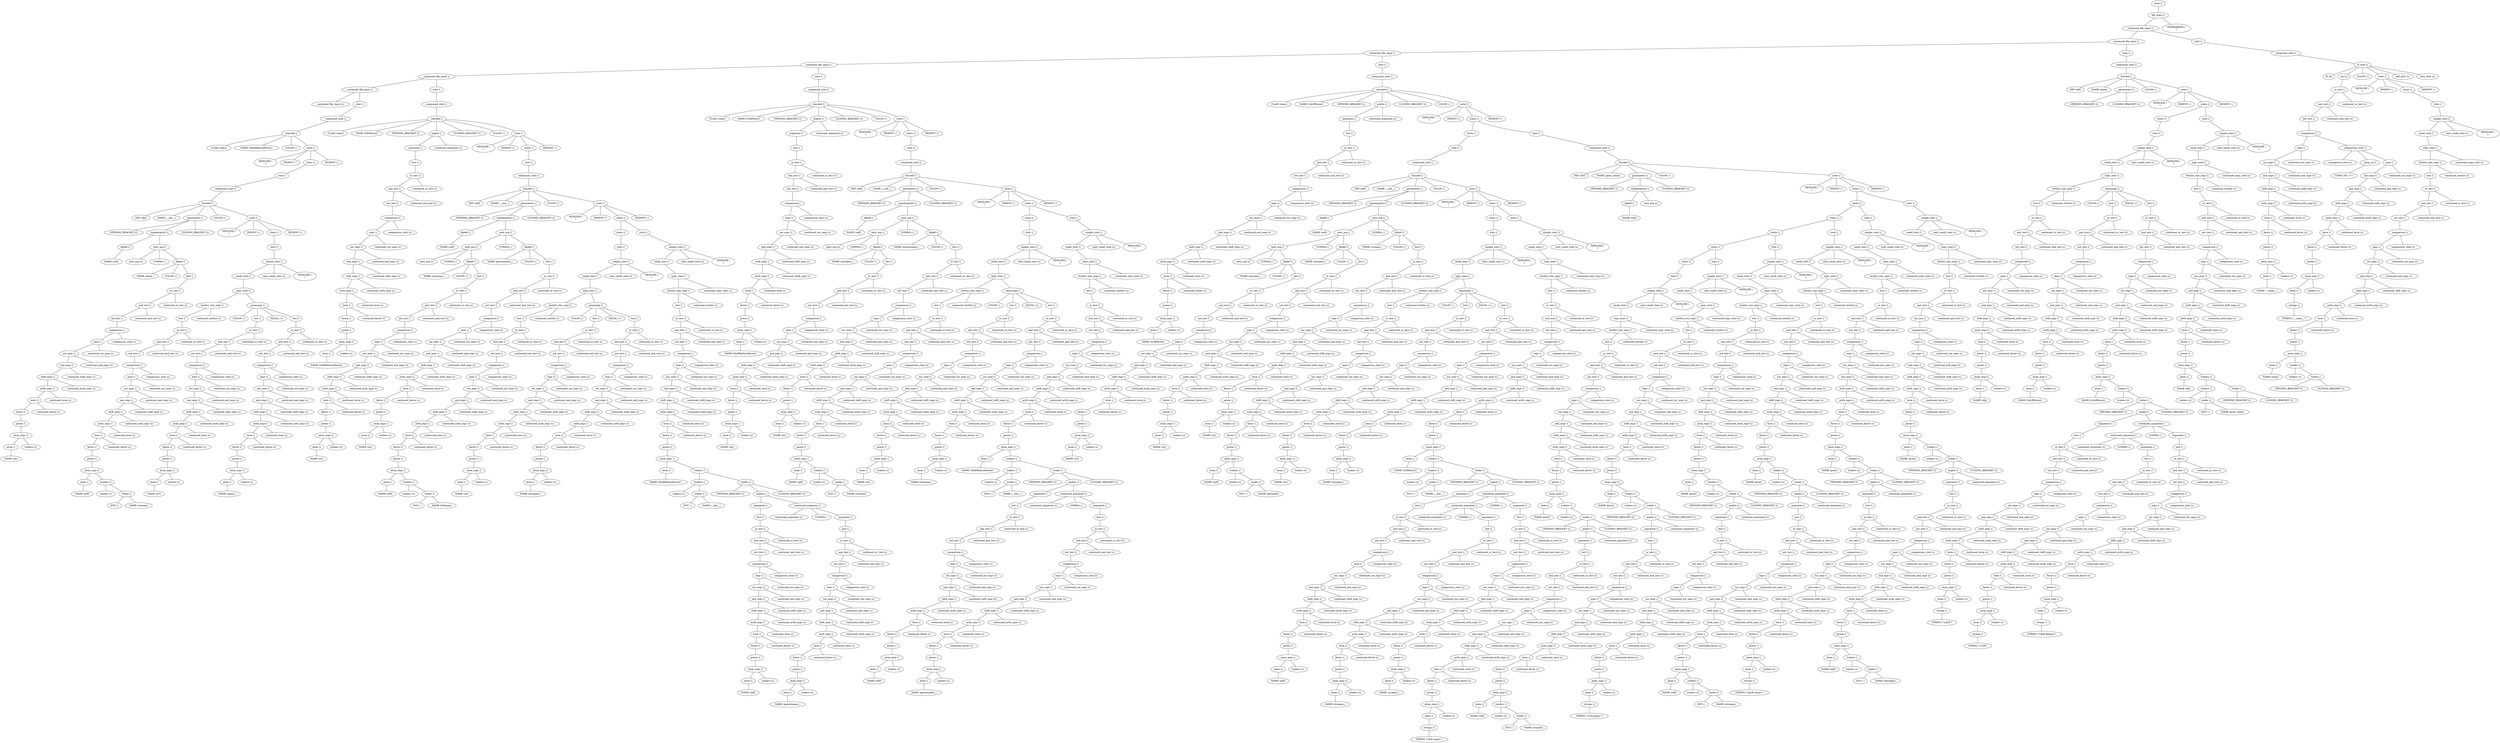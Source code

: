 Graph {
node1 [label="start ()"];
node2 [label="file_input ()"];
node3 [label="continued_file_input ()"];
node4 [label="continued_file_input ()"];
node5 [label="continued_file_input ()"];
node6 [label="continued_file_input ()"];
node7 [label="continued_file_input ()"];
node8 [label="continued_file_input ()"];
node9 [label="continued_file_input (ε)"];
node10 [label="stmt ()"];
node11 [label="compound_stmt ()"];
node12 [label="classdef ()"];
node13 [label="CLASS (class)"];
node14 [label="NAME (ShiftReduceParser)"];
node15 [label="COLON (:)"];
node16 [label="suite ()"];
node17 [label="NEWLINE (
)"];
node18 [label="INDENT (-)"];
node19 [label="stmts ()"];
node20 [label="stmt ()"];
node21 [label="compound_stmt ()"];
node22 [label="funcdef ()"];
node23 [label="DEF (def)"];
node24 [label="NAME (__init__)"];
node25 [label="parameters ()"];
node26 [label="OPENING_BRACKET (()"];
node27 [label="typedargslist ()"];
node28 [label="tfpdef ()"];
node29 [label="NAME (self)"];
node30 [label="next_arg ()"];
node31 [label="next_arg (ε)"];
node32 [label="COMMA (,)"];
node33 [label="tfpdef ()"];
node34 [label="NAME (name_)"];
node35 [label="COLON (:)"];
node36 [label="test ()"];
node37 [label="or_test ()"];
node38 [label="and_test ()"];
node39 [label="not_test ()"];
node40 [label="comparison ()"];
node41 [label="expr ()"];
node42 [label="xor_expr ()"];
node43 [label="and_expr ()"];
node44 [label="shift_expr ()"];
node45 [label="arith_expr ()"];
node46 [label="term ()"];
node47 [label="factor ()"];
node48 [label="power ()"];
node49 [label="atom_expr ()"];
node50 [label="atom ()"];
node51 [label="NAME (str)"];
node52 [label="trailers (ε)"];
node53 [label="continued_factor (ε)"];
node54 [label="continued_term (ε)"];
node55 [label="continued_arith_expr (ε)"];
node56 [label="continued_shift_expr (ε)"];
node57 [label="continued_and_expr (ε)"];
node58 [label="continued_xor_expr (ε)"];
node59 [label="comparison_stmt (ε)"];
node60 [label="continued_and_test (ε)"];
node61 [label="continued_or_test (ε)"];
node62 [label="CLOSING_BRACKET ())"];
node63 [label="COLON (:)"];
node64 [label="suite ()"];
node65 [label="NEWLINE (
)"];
node66 [label="INDENT (-)"];
node67 [label="stmts ()"];
node68 [label="stmt ()"];
node69 [label="simple_stmt ()"];
node70 [label="small_stmt ()"];
node71 [label="expr_stmt ()"];
node72 [label="testlist_star_expr ()"];
node73 [label="test ()"];
node74 [label="or_test ()"];
node75 [label="and_test ()"];
node76 [label="not_test ()"];
node77 [label="comparison ()"];
node78 [label="expr ()"];
node79 [label="xor_expr ()"];
node80 [label="and_expr ()"];
node81 [label="shift_expr ()"];
node82 [label="arith_expr ()"];
node83 [label="term ()"];
node84 [label="factor ()"];
node85 [label="power ()"];
node86 [label="atom_expr ()"];
node87 [label="atom ()"];
node88 [label="NAME (self)"];
node89 [label="trailers ()"];
node90 [label="trailers (ε)"];
node91 [label="trailer ()"];
node92 [label="DOT (.)"];
node93 [label="NAME (srname)"];
node94 [label="continued_factor (ε)"];
node95 [label="continued_term (ε)"];
node96 [label="continued_arith_expr (ε)"];
node97 [label="continued_shift_expr (ε)"];
node98 [label="continued_and_expr (ε)"];
node99 [label="continued_xor_expr (ε)"];
node100 [label="comparison_stmt (ε)"];
node101 [label="continued_and_test (ε)"];
node102 [label="continued_or_test (ε)"];
node103 [label="continued_testlist (ε)"];
node104 [label="annassign ()"];
node105 [label="COLON (:)"];
node106 [label="test ()"];
node107 [label="or_test ()"];
node108 [label="and_test ()"];
node109 [label="not_test ()"];
node110 [label="comparison ()"];
node111 [label="expr ()"];
node112 [label="xor_expr ()"];
node113 [label="and_expr ()"];
node114 [label="shift_expr ()"];
node115 [label="arith_expr ()"];
node116 [label="term ()"];
node117 [label="factor ()"];
node118 [label="power ()"];
node119 [label="atom_expr ()"];
node120 [label="atom ()"];
node121 [label="NAME (str)"];
node122 [label="trailers (ε)"];
node123 [label="continued_factor (ε)"];
node124 [label="continued_term (ε)"];
node125 [label="continued_arith_expr (ε)"];
node126 [label="continued_shift_expr (ε)"];
node127 [label="continued_and_expr (ε)"];
node128 [label="continued_xor_expr (ε)"];
node129 [label="comparison_stmt (ε)"];
node130 [label="continued_and_test (ε)"];
node131 [label="continued_or_test (ε)"];
node132 [label="EQUAL (=)"];
node133 [label="test ()"];
node134 [label="or_test ()"];
node135 [label="and_test ()"];
node136 [label="not_test ()"];
node137 [label="comparison ()"];
node138 [label="expr ()"];
node139 [label="xor_expr ()"];
node140 [label="and_expr ()"];
node141 [label="shift_expr ()"];
node142 [label="arith_expr ()"];
node143 [label="term ()"];
node144 [label="factor ()"];
node145 [label="power ()"];
node146 [label="atom_expr ()"];
node147 [label="atom ()"];
node148 [label="NAME (name_)"];
node149 [label="trailers (ε)"];
node150 [label="continued_factor (ε)"];
node151 [label="continued_term (ε)"];
node152 [label="continued_arith_expr (ε)"];
node153 [label="continued_shift_expr (ε)"];
node154 [label="continued_and_expr (ε)"];
node155 [label="continued_xor_expr (ε)"];
node156 [label="comparison_stmt (ε)"];
node157 [label="continued_and_test (ε)"];
node158 [label="continued_or_test (ε)"];
node159 [label="next_small_stmt (ε)"];
node160 [label="NEWLINE (
)"];
node161 [label="DEDENT (-)"];
node162 [label="DEDENT (-)"];
node163 [label="stmt ()"];
node164 [label="compound_stmt ()"];
node165 [label="classdef ()"];
node166 [label="CLASS (class)"];
node167 [label="NAME (LR0Parser)"];
node168 [label="OPENING_BRACKET (()"];
node169 [label="arglist ()"];
node170 [label="argument ()"];
node171 [label="test ()"];
node172 [label="or_test ()"];
node173 [label="and_test ()"];
node174 [label="not_test ()"];
node175 [label="comparison ()"];
node176 [label="expr ()"];
node177 [label="xor_expr ()"];
node178 [label="and_expr ()"];
node179 [label="shift_expr ()"];
node180 [label="arith_expr ()"];
node181 [label="term ()"];
node182 [label="factor ()"];
node183 [label="power ()"];
node184 [label="atom_expr ()"];
node185 [label="atom ()"];
node186 [label="NAME (ShiftReduceParser)"];
node187 [label="trailers (ε)"];
node188 [label="continued_factor (ε)"];
node189 [label="continued_term (ε)"];
node190 [label="continued_arith_expr (ε)"];
node191 [label="continued_shift_expr (ε)"];
node192 [label="continued_and_expr (ε)"];
node193 [label="continued_xor_expr (ε)"];
node194 [label="comparison_stmt (ε)"];
node195 [label="continued_and_test (ε)"];
node196 [label="continued_or_test (ε)"];
node197 [label="continued_argument (ε)"];
node198 [label="CLOSING_BRACKET ())"];
node199 [label="COLON (:)"];
node200 [label="suite ()"];
node201 [label="NEWLINE (
)"];
node202 [label="INDENT (-)"];
node203 [label="stmts ()"];
node204 [label="stmt ()"];
node205 [label="compound_stmt ()"];
node206 [label="funcdef ()"];
node207 [label="DEF (def)"];
node208 [label="NAME (__init__)"];
node209 [label="parameters ()"];
node210 [label="OPENING_BRACKET (()"];
node211 [label="typedargslist ()"];
node212 [label="tfpdef ()"];
node213 [label="NAME (self)"];
node214 [label="next_arg ()"];
node215 [label="next_arg ()"];
node216 [label="next_arg (ε)"];
node217 [label="COMMA (,)"];
node218 [label="tfpdef ()"];
node219 [label="NAME (myname_)"];
node220 [label="COLON (:)"];
node221 [label="test ()"];
node222 [label="or_test ()"];
node223 [label="and_test ()"];
node224 [label="not_test ()"];
node225 [label="comparison ()"];
node226 [label="expr ()"];
node227 [label="xor_expr ()"];
node228 [label="and_expr ()"];
node229 [label="shift_expr ()"];
node230 [label="arith_expr ()"];
node231 [label="term ()"];
node232 [label="factor ()"];
node233 [label="power ()"];
node234 [label="atom_expr ()"];
node235 [label="atom ()"];
node236 [label="NAME (str)"];
node237 [label="trailers (ε)"];
node238 [label="continued_factor (ε)"];
node239 [label="continued_term (ε)"];
node240 [label="continued_arith_expr (ε)"];
node241 [label="continued_shift_expr (ε)"];
node242 [label="continued_and_expr (ε)"];
node243 [label="continued_xor_expr (ε)"];
node244 [label="comparison_stmt (ε)"];
node245 [label="continued_and_test (ε)"];
node246 [label="continued_or_test (ε)"];
node247 [label="COMMA (,)"];
node248 [label="tfpdef ()"];
node249 [label="NAME (parentname_)"];
node250 [label="COLON (:)"];
node251 [label="test ()"];
node252 [label="or_test ()"];
node253 [label="and_test ()"];
node254 [label="not_test ()"];
node255 [label="comparison ()"];
node256 [label="expr ()"];
node257 [label="xor_expr ()"];
node258 [label="and_expr ()"];
node259 [label="shift_expr ()"];
node260 [label="arith_expr ()"];
node261 [label="term ()"];
node262 [label="factor ()"];
node263 [label="power ()"];
node264 [label="atom_expr ()"];
node265 [label="atom ()"];
node266 [label="NAME (str)"];
node267 [label="trailers (ε)"];
node268 [label="continued_factor (ε)"];
node269 [label="continued_term (ε)"];
node270 [label="continued_arith_expr (ε)"];
node271 [label="continued_shift_expr (ε)"];
node272 [label="continued_and_expr (ε)"];
node273 [label="continued_xor_expr (ε)"];
node274 [label="comparison_stmt (ε)"];
node275 [label="continued_and_test (ε)"];
node276 [label="continued_or_test (ε)"];
node277 [label="CLOSING_BRACKET ())"];
node278 [label="COLON (:)"];
node279 [label="suite ()"];
node280 [label="NEWLINE (
)"];
node281 [label="INDENT (-)"];
node282 [label="stmts ()"];
node283 [label="stmts ()"];
node284 [label="stmt ()"];
node285 [label="simple_stmt ()"];
node286 [label="small_stmt ()"];
node287 [label="expr_stmt ()"];
node288 [label="testlist_star_expr ()"];
node289 [label="test ()"];
node290 [label="or_test ()"];
node291 [label="and_test ()"];
node292 [label="not_test ()"];
node293 [label="comparison ()"];
node294 [label="expr ()"];
node295 [label="xor_expr ()"];
node296 [label="and_expr ()"];
node297 [label="shift_expr ()"];
node298 [label="arith_expr ()"];
node299 [label="term ()"];
node300 [label="factor ()"];
node301 [label="power ()"];
node302 [label="atom_expr ()"];
node303 [label="atom ()"];
node304 [label="NAME (self)"];
node305 [label="trailers ()"];
node306 [label="trailers (ε)"];
node307 [label="trailer ()"];
node308 [label="DOT (.)"];
node309 [label="NAME (lr0name)"];
node310 [label="continued_factor (ε)"];
node311 [label="continued_term (ε)"];
node312 [label="continued_arith_expr (ε)"];
node313 [label="continued_shift_expr (ε)"];
node314 [label="continued_and_expr (ε)"];
node315 [label="continued_xor_expr (ε)"];
node316 [label="comparison_stmt (ε)"];
node317 [label="continued_and_test (ε)"];
node318 [label="continued_or_test (ε)"];
node319 [label="continued_testlist (ε)"];
node320 [label="annassign ()"];
node321 [label="COLON (:)"];
node322 [label="test ()"];
node323 [label="or_test ()"];
node324 [label="and_test ()"];
node325 [label="not_test ()"];
node326 [label="comparison ()"];
node327 [label="expr ()"];
node328 [label="xor_expr ()"];
node329 [label="and_expr ()"];
node330 [label="shift_expr ()"];
node331 [label="arith_expr ()"];
node332 [label="term ()"];
node333 [label="factor ()"];
node334 [label="power ()"];
node335 [label="atom_expr ()"];
node336 [label="atom ()"];
node337 [label="NAME (str)"];
node338 [label="trailers (ε)"];
node339 [label="continued_factor (ε)"];
node340 [label="continued_term (ε)"];
node341 [label="continued_arith_expr (ε)"];
node342 [label="continued_shift_expr (ε)"];
node343 [label="continued_and_expr (ε)"];
node344 [label="continued_xor_expr (ε)"];
node345 [label="comparison_stmt (ε)"];
node346 [label="continued_and_test (ε)"];
node347 [label="continued_or_test (ε)"];
node348 [label="EQUAL (=)"];
node349 [label="test ()"];
node350 [label="or_test ()"];
node351 [label="and_test ()"];
node352 [label="not_test ()"];
node353 [label="comparison ()"];
node354 [label="expr ()"];
node355 [label="xor_expr ()"];
node356 [label="and_expr ()"];
node357 [label="shift_expr ()"];
node358 [label="arith_expr ()"];
node359 [label="term ()"];
node360 [label="factor ()"];
node361 [label="power ()"];
node362 [label="atom_expr ()"];
node363 [label="atom ()"];
node364 [label="NAME (myname_)"];
node365 [label="trailers (ε)"];
node366 [label="continued_factor (ε)"];
node367 [label="continued_term (ε)"];
node368 [label="continued_arith_expr (ε)"];
node369 [label="continued_shift_expr (ε)"];
node370 [label="continued_and_expr (ε)"];
node371 [label="continued_xor_expr (ε)"];
node372 [label="comparison_stmt (ε)"];
node373 [label="continued_and_test (ε)"];
node374 [label="continued_or_test (ε)"];
node375 [label="next_small_stmt (ε)"];
node376 [label="NEWLINE (
)"];
node377 [label="stmt ()"];
node378 [label="simple_stmt ()"];
node379 [label="small_stmt ()"];
node380 [label="expr_stmt ()"];
node381 [label="testlist_star_expr ()"];
node382 [label="test ()"];
node383 [label="or_test ()"];
node384 [label="and_test ()"];
node385 [label="not_test ()"];
node386 [label="comparison ()"];
node387 [label="expr ()"];
node388 [label="xor_expr ()"];
node389 [label="and_expr ()"];
node390 [label="shift_expr ()"];
node391 [label="arith_expr ()"];
node392 [label="term ()"];
node393 [label="factor ()"];
node394 [label="power ()"];
node395 [label="atom_expr ()"];
node396 [label="atom ()"];
node397 [label="NAME (ShiftReduceParser)"];
node398 [label="trailers ()"];
node399 [label="trailers ()"];
node400 [label="trailers (ε)"];
node401 [label="trailer ()"];
node402 [label="DOT (.)"];
node403 [label="NAME (__init__)"];
node404 [label="trailer ()"];
node405 [label="OPENING_BRACKET (()"];
node406 [label="arglist ()"];
node407 [label="argument ()"];
node408 [label="test ()"];
node409 [label="or_test ()"];
node410 [label="and_test ()"];
node411 [label="not_test ()"];
node412 [label="comparison ()"];
node413 [label="expr ()"];
node414 [label="xor_expr ()"];
node415 [label="and_expr ()"];
node416 [label="shift_expr ()"];
node417 [label="arith_expr ()"];
node418 [label="term ()"];
node419 [label="factor ()"];
node420 [label="power ()"];
node421 [label="atom_expr ()"];
node422 [label="atom ()"];
node423 [label="NAME (self)"];
node424 [label="trailers (ε)"];
node425 [label="continued_factor (ε)"];
node426 [label="continued_term (ε)"];
node427 [label="continued_arith_expr (ε)"];
node428 [label="continued_shift_expr (ε)"];
node429 [label="continued_and_expr (ε)"];
node430 [label="continued_xor_expr (ε)"];
node431 [label="comparison_stmt (ε)"];
node432 [label="continued_and_test (ε)"];
node433 [label="continued_or_test (ε)"];
node434 [label="continued_argument ()"];
node435 [label="continued_argument (ε)"];
node436 [label="COMMA (,)"];
node437 [label="argument ()"];
node438 [label="test ()"];
node439 [label="or_test ()"];
node440 [label="and_test ()"];
node441 [label="not_test ()"];
node442 [label="comparison ()"];
node443 [label="expr ()"];
node444 [label="xor_expr ()"];
node445 [label="and_expr ()"];
node446 [label="shift_expr ()"];
node447 [label="arith_expr ()"];
node448 [label="term ()"];
node449 [label="factor ()"];
node450 [label="power ()"];
node451 [label="atom_expr ()"];
node452 [label="atom ()"];
node453 [label="NAME (parentname_)"];
node454 [label="trailers (ε)"];
node455 [label="continued_factor (ε)"];
node456 [label="continued_term (ε)"];
node457 [label="continued_arith_expr (ε)"];
node458 [label="continued_shift_expr (ε)"];
node459 [label="continued_and_expr (ε)"];
node460 [label="continued_xor_expr (ε)"];
node461 [label="comparison_stmt (ε)"];
node462 [label="continued_and_test (ε)"];
node463 [label="continued_or_test (ε)"];
node464 [label="CLOSING_BRACKET ())"];
node465 [label="continued_factor (ε)"];
node466 [label="continued_term (ε)"];
node467 [label="continued_arith_expr (ε)"];
node468 [label="continued_shift_expr (ε)"];
node469 [label="continued_and_expr (ε)"];
node470 [label="continued_xor_expr (ε)"];
node471 [label="comparison_stmt (ε)"];
node472 [label="continued_and_test (ε)"];
node473 [label="continued_or_test (ε)"];
node474 [label="continued_testlist (ε)"];
node475 [label="continued_expr_stmt (ε)"];
node476 [label="next_small_stmt (ε)"];
node477 [label="NEWLINE (
)"];
node478 [label="DEDENT (-)"];
node479 [label="DEDENT (-)"];
node480 [label="stmt ()"];
node481 [label="compound_stmt ()"];
node482 [label="classdef ()"];
node483 [label="CLASS (class)"];
node484 [label="NAME (CLRParser)"];
node485 [label="OPENING_BRACKET (()"];
node486 [label="arglist ()"];
node487 [label="argument ()"];
node488 [label="test ()"];
node489 [label="or_test ()"];
node490 [label="and_test ()"];
node491 [label="not_test ()"];
node492 [label="comparison ()"];
node493 [label="expr ()"];
node494 [label="xor_expr ()"];
node495 [label="and_expr ()"];
node496 [label="shift_expr ()"];
node497 [label="arith_expr ()"];
node498 [label="term ()"];
node499 [label="factor ()"];
node500 [label="power ()"];
node501 [label="atom_expr ()"];
node502 [label="atom ()"];
node503 [label="NAME (ShiftReduceParser)"];
node504 [label="trailers (ε)"];
node505 [label="continued_factor (ε)"];
node506 [label="continued_term (ε)"];
node507 [label="continued_arith_expr (ε)"];
node508 [label="continued_shift_expr (ε)"];
node509 [label="continued_and_expr (ε)"];
node510 [label="continued_xor_expr (ε)"];
node511 [label="comparison_stmt (ε)"];
node512 [label="continued_and_test (ε)"];
node513 [label="continued_or_test (ε)"];
node514 [label="continued_argument (ε)"];
node515 [label="CLOSING_BRACKET ())"];
node516 [label="COLON (:)"];
node517 [label="suite ()"];
node518 [label="NEWLINE (
)"];
node519 [label="INDENT (-)"];
node520 [label="stmts ()"];
node521 [label="stmt ()"];
node522 [label="compound_stmt ()"];
node523 [label="funcdef ()"];
node524 [label="DEF (def)"];
node525 [label="NAME (__init__)"];
node526 [label="parameters ()"];
node527 [label="OPENING_BRACKET (()"];
node528 [label="typedargslist ()"];
node529 [label="tfpdef ()"];
node530 [label="NAME (self)"];
node531 [label="next_arg ()"];
node532 [label="next_arg ()"];
node533 [label="next_arg (ε)"];
node534 [label="COMMA (,)"];
node535 [label="tfpdef ()"];
node536 [label="NAME (myname_)"];
node537 [label="COLON (:)"];
node538 [label="test ()"];
node539 [label="or_test ()"];
node540 [label="and_test ()"];
node541 [label="not_test ()"];
node542 [label="comparison ()"];
node543 [label="expr ()"];
node544 [label="xor_expr ()"];
node545 [label="and_expr ()"];
node546 [label="shift_expr ()"];
node547 [label="arith_expr ()"];
node548 [label="term ()"];
node549 [label="factor ()"];
node550 [label="power ()"];
node551 [label="atom_expr ()"];
node552 [label="atom ()"];
node553 [label="NAME (str)"];
node554 [label="trailers (ε)"];
node555 [label="continued_factor (ε)"];
node556 [label="continued_term (ε)"];
node557 [label="continued_arith_expr (ε)"];
node558 [label="continued_shift_expr (ε)"];
node559 [label="continued_and_expr (ε)"];
node560 [label="continued_xor_expr (ε)"];
node561 [label="comparison_stmt (ε)"];
node562 [label="continued_and_test (ε)"];
node563 [label="continued_or_test (ε)"];
node564 [label="COMMA (,)"];
node565 [label="tfpdef ()"];
node566 [label="NAME (parentname_)"];
node567 [label="COLON (:)"];
node568 [label="test ()"];
node569 [label="or_test ()"];
node570 [label="and_test ()"];
node571 [label="not_test ()"];
node572 [label="comparison ()"];
node573 [label="expr ()"];
node574 [label="xor_expr ()"];
node575 [label="and_expr ()"];
node576 [label="shift_expr ()"];
node577 [label="arith_expr ()"];
node578 [label="term ()"];
node579 [label="factor ()"];
node580 [label="power ()"];
node581 [label="atom_expr ()"];
node582 [label="atom ()"];
node583 [label="NAME (str)"];
node584 [label="trailers (ε)"];
node585 [label="continued_factor (ε)"];
node586 [label="continued_term (ε)"];
node587 [label="continued_arith_expr (ε)"];
node588 [label="continued_shift_expr (ε)"];
node589 [label="continued_and_expr (ε)"];
node590 [label="continued_xor_expr (ε)"];
node591 [label="comparison_stmt (ε)"];
node592 [label="continued_and_test (ε)"];
node593 [label="continued_or_test (ε)"];
node594 [label="CLOSING_BRACKET ())"];
node595 [label="COLON (:)"];
node596 [label="suite ()"];
node597 [label="NEWLINE (
)"];
node598 [label="INDENT (-)"];
node599 [label="stmts ()"];
node600 [label="stmts ()"];
node601 [label="stmt ()"];
node602 [label="simple_stmt ()"];
node603 [label="small_stmt ()"];
node604 [label="expr_stmt ()"];
node605 [label="testlist_star_expr ()"];
node606 [label="test ()"];
node607 [label="or_test ()"];
node608 [label="and_test ()"];
node609 [label="not_test ()"];
node610 [label="comparison ()"];
node611 [label="expr ()"];
node612 [label="xor_expr ()"];
node613 [label="and_expr ()"];
node614 [label="shift_expr ()"];
node615 [label="arith_expr ()"];
node616 [label="term ()"];
node617 [label="factor ()"];
node618 [label="power ()"];
node619 [label="atom_expr ()"];
node620 [label="atom ()"];
node621 [label="NAME (self)"];
node622 [label="trailers ()"];
node623 [label="trailers (ε)"];
node624 [label="trailer ()"];
node625 [label="DOT (.)"];
node626 [label="NAME (clrname)"];
node627 [label="continued_factor (ε)"];
node628 [label="continued_term (ε)"];
node629 [label="continued_arith_expr (ε)"];
node630 [label="continued_shift_expr (ε)"];
node631 [label="continued_and_expr (ε)"];
node632 [label="continued_xor_expr (ε)"];
node633 [label="comparison_stmt (ε)"];
node634 [label="continued_and_test (ε)"];
node635 [label="continued_or_test (ε)"];
node636 [label="continued_testlist (ε)"];
node637 [label="annassign ()"];
node638 [label="COLON (:)"];
node639 [label="test ()"];
node640 [label="or_test ()"];
node641 [label="and_test ()"];
node642 [label="not_test ()"];
node643 [label="comparison ()"];
node644 [label="expr ()"];
node645 [label="xor_expr ()"];
node646 [label="and_expr ()"];
node647 [label="shift_expr ()"];
node648 [label="arith_expr ()"];
node649 [label="term ()"];
node650 [label="factor ()"];
node651 [label="power ()"];
node652 [label="atom_expr ()"];
node653 [label="atom ()"];
node654 [label="NAME (str)"];
node655 [label="trailers (ε)"];
node656 [label="continued_factor (ε)"];
node657 [label="continued_term (ε)"];
node658 [label="continued_arith_expr (ε)"];
node659 [label="continued_shift_expr (ε)"];
node660 [label="continued_and_expr (ε)"];
node661 [label="continued_xor_expr (ε)"];
node662 [label="comparison_stmt (ε)"];
node663 [label="continued_and_test (ε)"];
node664 [label="continued_or_test (ε)"];
node665 [label="EQUAL (=)"];
node666 [label="test ()"];
node667 [label="or_test ()"];
node668 [label="and_test ()"];
node669 [label="not_test ()"];
node670 [label="comparison ()"];
node671 [label="expr ()"];
node672 [label="xor_expr ()"];
node673 [label="and_expr ()"];
node674 [label="shift_expr ()"];
node675 [label="arith_expr ()"];
node676 [label="term ()"];
node677 [label="factor ()"];
node678 [label="power ()"];
node679 [label="atom_expr ()"];
node680 [label="atom ()"];
node681 [label="NAME (myname_)"];
node682 [label="trailers (ε)"];
node683 [label="continued_factor (ε)"];
node684 [label="continued_term (ε)"];
node685 [label="continued_arith_expr (ε)"];
node686 [label="continued_shift_expr (ε)"];
node687 [label="continued_and_expr (ε)"];
node688 [label="continued_xor_expr (ε)"];
node689 [label="comparison_stmt (ε)"];
node690 [label="continued_and_test (ε)"];
node691 [label="continued_or_test (ε)"];
node692 [label="next_small_stmt (ε)"];
node693 [label="NEWLINE (
)"];
node694 [label="stmt ()"];
node695 [label="simple_stmt ()"];
node696 [label="small_stmt ()"];
node697 [label="expr_stmt ()"];
node698 [label="testlist_star_expr ()"];
node699 [label="test ()"];
node700 [label="or_test ()"];
node701 [label="and_test ()"];
node702 [label="not_test ()"];
node703 [label="comparison ()"];
node704 [label="expr ()"];
node705 [label="xor_expr ()"];
node706 [label="and_expr ()"];
node707 [label="shift_expr ()"];
node708 [label="arith_expr ()"];
node709 [label="term ()"];
node710 [label="factor ()"];
node711 [label="power ()"];
node712 [label="atom_expr ()"];
node713 [label="atom ()"];
node714 [label="NAME (ShiftReduceParser)"];
node715 [label="trailers ()"];
node716 [label="trailers ()"];
node717 [label="trailers (ε)"];
node718 [label="trailer ()"];
node719 [label="DOT (.)"];
node720 [label="NAME (__init__)"];
node721 [label="trailer ()"];
node722 [label="OPENING_BRACKET (()"];
node723 [label="arglist ()"];
node724 [label="argument ()"];
node725 [label="test ()"];
node726 [label="or_test ()"];
node727 [label="and_test ()"];
node728 [label="not_test ()"];
node729 [label="comparison ()"];
node730 [label="expr ()"];
node731 [label="xor_expr ()"];
node732 [label="and_expr ()"];
node733 [label="shift_expr ()"];
node734 [label="arith_expr ()"];
node735 [label="term ()"];
node736 [label="factor ()"];
node737 [label="power ()"];
node738 [label="atom_expr ()"];
node739 [label="atom ()"];
node740 [label="NAME (self)"];
node741 [label="trailers (ε)"];
node742 [label="continued_factor (ε)"];
node743 [label="continued_term (ε)"];
node744 [label="continued_arith_expr (ε)"];
node745 [label="continued_shift_expr (ε)"];
node746 [label="continued_and_expr (ε)"];
node747 [label="continued_xor_expr (ε)"];
node748 [label="comparison_stmt (ε)"];
node749 [label="continued_and_test (ε)"];
node750 [label="continued_or_test (ε)"];
node751 [label="continued_argument ()"];
node752 [label="continued_argument (ε)"];
node753 [label="COMMA (,)"];
node754 [label="argument ()"];
node755 [label="test ()"];
node756 [label="or_test ()"];
node757 [label="and_test ()"];
node758 [label="not_test ()"];
node759 [label="comparison ()"];
node760 [label="expr ()"];
node761 [label="xor_expr ()"];
node762 [label="and_expr ()"];
node763 [label="shift_expr ()"];
node764 [label="arith_expr ()"];
node765 [label="term ()"];
node766 [label="factor ()"];
node767 [label="power ()"];
node768 [label="atom_expr ()"];
node769 [label="atom ()"];
node770 [label="NAME (parentname_)"];
node771 [label="trailers (ε)"];
node772 [label="continued_factor (ε)"];
node773 [label="continued_term (ε)"];
node774 [label="continued_arith_expr (ε)"];
node775 [label="continued_shift_expr (ε)"];
node776 [label="continued_and_expr (ε)"];
node777 [label="continued_xor_expr (ε)"];
node778 [label="comparison_stmt (ε)"];
node779 [label="continued_and_test (ε)"];
node780 [label="continued_or_test (ε)"];
node781 [label="CLOSING_BRACKET ())"];
node782 [label="continued_factor (ε)"];
node783 [label="continued_term (ε)"];
node784 [label="continued_arith_expr (ε)"];
node785 [label="continued_shift_expr (ε)"];
node786 [label="continued_and_expr (ε)"];
node787 [label="continued_xor_expr (ε)"];
node788 [label="comparison_stmt (ε)"];
node789 [label="continued_and_test (ε)"];
node790 [label="continued_or_test (ε)"];
node791 [label="continued_testlist (ε)"];
node792 [label="continued_expr_stmt (ε)"];
node793 [label="next_small_stmt (ε)"];
node794 [label="NEWLINE (
)"];
node795 [label="DEDENT (-)"];
node796 [label="DEDENT (-)"];
node797 [label="stmt ()"];
node798 [label="compound_stmt ()"];
node799 [label="classdef ()"];
node800 [label="CLASS (class)"];
node801 [label="NAME (LALRParser)"];
node802 [label="OPENING_BRACKET (()"];
node803 [label="arglist ()"];
node804 [label="argument ()"];
node805 [label="test ()"];
node806 [label="or_test ()"];
node807 [label="and_test ()"];
node808 [label="not_test ()"];
node809 [label="comparison ()"];
node810 [label="expr ()"];
node811 [label="xor_expr ()"];
node812 [label="and_expr ()"];
node813 [label="shift_expr ()"];
node814 [label="arith_expr ()"];
node815 [label="term ()"];
node816 [label="factor ()"];
node817 [label="power ()"];
node818 [label="atom_expr ()"];
node819 [label="atom ()"];
node820 [label="NAME (CLRParser)"];
node821 [label="trailers (ε)"];
node822 [label="continued_factor (ε)"];
node823 [label="continued_term (ε)"];
node824 [label="continued_arith_expr (ε)"];
node825 [label="continued_shift_expr (ε)"];
node826 [label="continued_and_expr (ε)"];
node827 [label="continued_xor_expr (ε)"];
node828 [label="comparison_stmt (ε)"];
node829 [label="continued_and_test (ε)"];
node830 [label="continued_or_test (ε)"];
node831 [label="continued_argument (ε)"];
node832 [label="CLOSING_BRACKET ())"];
node833 [label="COLON (:)"];
node834 [label="suite ()"];
node835 [label="NEWLINE (
)"];
node836 [label="INDENT (-)"];
node837 [label="stmts ()"];
node838 [label="stmts ()"];
node839 [label="stmt ()"];
node840 [label="compound_stmt ()"];
node841 [label="funcdef ()"];
node842 [label="DEF (def)"];
node843 [label="NAME (__init__)"];
node844 [label="parameters ()"];
node845 [label="OPENING_BRACKET (()"];
node846 [label="typedargslist ()"];
node847 [label="tfpdef ()"];
node848 [label="NAME (self)"];
node849 [label="next_arg ()"];
node850 [label="next_arg ()"];
node851 [label="next_arg ()"];
node852 [label="next_arg (ε)"];
node853 [label="COMMA (,)"];
node854 [label="tfpdef ()"];
node855 [label="NAME (myname_)"];
node856 [label="COLON (:)"];
node857 [label="test ()"];
node858 [label="or_test ()"];
node859 [label="and_test ()"];
node860 [label="not_test ()"];
node861 [label="comparison ()"];
node862 [label="expr ()"];
node863 [label="xor_expr ()"];
node864 [label="and_expr ()"];
node865 [label="shift_expr ()"];
node866 [label="arith_expr ()"];
node867 [label="term ()"];
node868 [label="factor ()"];
node869 [label="power ()"];
node870 [label="atom_expr ()"];
node871 [label="atom ()"];
node872 [label="NAME (str)"];
node873 [label="trailers (ε)"];
node874 [label="continued_factor (ε)"];
node875 [label="continued_term (ε)"];
node876 [label="continued_arith_expr (ε)"];
node877 [label="continued_shift_expr (ε)"];
node878 [label="continued_and_expr (ε)"];
node879 [label="continued_xor_expr (ε)"];
node880 [label="comparison_stmt (ε)"];
node881 [label="continued_and_test (ε)"];
node882 [label="continued_or_test (ε)"];
node883 [label="COMMA (,)"];
node884 [label="tfpdef ()"];
node885 [label="NAME (clrname_)"];
node886 [label="COLON (:)"];
node887 [label="test ()"];
node888 [label="or_test ()"];
node889 [label="and_test ()"];
node890 [label="not_test ()"];
node891 [label="comparison ()"];
node892 [label="expr ()"];
node893 [label="xor_expr ()"];
node894 [label="and_expr ()"];
node895 [label="shift_expr ()"];
node896 [label="arith_expr ()"];
node897 [label="term ()"];
node898 [label="factor ()"];
node899 [label="power ()"];
node900 [label="atom_expr ()"];
node901 [label="atom ()"];
node902 [label="NAME (str)"];
node903 [label="trailers (ε)"];
node904 [label="continued_factor (ε)"];
node905 [label="continued_term (ε)"];
node906 [label="continued_arith_expr (ε)"];
node907 [label="continued_shift_expr (ε)"];
node908 [label="continued_and_expr (ε)"];
node909 [label="continued_xor_expr (ε)"];
node910 [label="comparison_stmt (ε)"];
node911 [label="continued_and_test (ε)"];
node912 [label="continued_or_test (ε)"];
node913 [label="COMMA (,)"];
node914 [label="tfpdef ()"];
node915 [label="NAME (srname_)"];
node916 [label="COLON (:)"];
node917 [label="test ()"];
node918 [label="or_test ()"];
node919 [label="and_test ()"];
node920 [label="not_test ()"];
node921 [label="comparison ()"];
node922 [label="expr ()"];
node923 [label="xor_expr ()"];
node924 [label="and_expr ()"];
node925 [label="shift_expr ()"];
node926 [label="arith_expr ()"];
node927 [label="term ()"];
node928 [label="factor ()"];
node929 [label="power ()"];
node930 [label="atom_expr ()"];
node931 [label="atom ()"];
node932 [label="NAME (str)"];
node933 [label="trailers (ε)"];
node934 [label="continued_factor (ε)"];
node935 [label="continued_term (ε)"];
node936 [label="continued_arith_expr (ε)"];
node937 [label="continued_shift_expr (ε)"];
node938 [label="continued_and_expr (ε)"];
node939 [label="continued_xor_expr (ε)"];
node940 [label="comparison_stmt (ε)"];
node941 [label="continued_and_test (ε)"];
node942 [label="continued_or_test (ε)"];
node943 [label="CLOSING_BRACKET ())"];
node944 [label="COLON (:)"];
node945 [label="suite ()"];
node946 [label="NEWLINE (
)"];
node947 [label="INDENT (-)"];
node948 [label="stmts ()"];
node949 [label="stmts ()"];
node950 [label="stmt ()"];
node951 [label="simple_stmt ()"];
node952 [label="small_stmt ()"];
node953 [label="expr_stmt ()"];
node954 [label="testlist_star_expr ()"];
node955 [label="test ()"];
node956 [label="or_test ()"];
node957 [label="and_test ()"];
node958 [label="not_test ()"];
node959 [label="comparison ()"];
node960 [label="expr ()"];
node961 [label="xor_expr ()"];
node962 [label="and_expr ()"];
node963 [label="shift_expr ()"];
node964 [label="arith_expr ()"];
node965 [label="term ()"];
node966 [label="factor ()"];
node967 [label="power ()"];
node968 [label="atom_expr ()"];
node969 [label="atom ()"];
node970 [label="NAME (self)"];
node971 [label="trailers ()"];
node972 [label="trailers (ε)"];
node973 [label="trailer ()"];
node974 [label="DOT (.)"];
node975 [label="NAME (lalrname)"];
node976 [label="continued_factor (ε)"];
node977 [label="continued_term (ε)"];
node978 [label="continued_arith_expr (ε)"];
node979 [label="continued_shift_expr (ε)"];
node980 [label="continued_and_expr (ε)"];
node981 [label="continued_xor_expr (ε)"];
node982 [label="comparison_stmt (ε)"];
node983 [label="continued_and_test (ε)"];
node984 [label="continued_or_test (ε)"];
node985 [label="continued_testlist (ε)"];
node986 [label="annassign ()"];
node987 [label="COLON (:)"];
node988 [label="test ()"];
node989 [label="or_test ()"];
node990 [label="and_test ()"];
node991 [label="not_test ()"];
node992 [label="comparison ()"];
node993 [label="expr ()"];
node994 [label="xor_expr ()"];
node995 [label="and_expr ()"];
node996 [label="shift_expr ()"];
node997 [label="arith_expr ()"];
node998 [label="term ()"];
node999 [label="factor ()"];
node1000 [label="power ()"];
node1001 [label="atom_expr ()"];
node1002 [label="atom ()"];
node1003 [label="NAME (str)"];
node1004 [label="trailers (ε)"];
node1005 [label="continued_factor (ε)"];
node1006 [label="continued_term (ε)"];
node1007 [label="continued_arith_expr (ε)"];
node1008 [label="continued_shift_expr (ε)"];
node1009 [label="continued_and_expr (ε)"];
node1010 [label="continued_xor_expr (ε)"];
node1011 [label="comparison_stmt (ε)"];
node1012 [label="continued_and_test (ε)"];
node1013 [label="continued_or_test (ε)"];
node1014 [label="EQUAL (=)"];
node1015 [label="test ()"];
node1016 [label="or_test ()"];
node1017 [label="and_test ()"];
node1018 [label="not_test ()"];
node1019 [label="comparison ()"];
node1020 [label="expr ()"];
node1021 [label="xor_expr ()"];
node1022 [label="and_expr ()"];
node1023 [label="shift_expr ()"];
node1024 [label="arith_expr ()"];
node1025 [label="term ()"];
node1026 [label="factor ()"];
node1027 [label="power ()"];
node1028 [label="atom_expr ()"];
node1029 [label="atom ()"];
node1030 [label="NAME (myname_)"];
node1031 [label="trailers (ε)"];
node1032 [label="continued_factor (ε)"];
node1033 [label="continued_term (ε)"];
node1034 [label="continued_arith_expr (ε)"];
node1035 [label="continued_shift_expr (ε)"];
node1036 [label="continued_and_expr (ε)"];
node1037 [label="continued_xor_expr (ε)"];
node1038 [label="comparison_stmt (ε)"];
node1039 [label="continued_and_test (ε)"];
node1040 [label="continued_or_test (ε)"];
node1041 [label="next_small_stmt (ε)"];
node1042 [label="NEWLINE (
)"];
node1043 [label="stmt ()"];
node1044 [label="simple_stmt ()"];
node1045 [label="small_stmt ()"];
node1046 [label="expr_stmt ()"];
node1047 [label="testlist_star_expr ()"];
node1048 [label="test ()"];
node1049 [label="or_test ()"];
node1050 [label="and_test ()"];
node1051 [label="not_test ()"];
node1052 [label="comparison ()"];
node1053 [label="expr ()"];
node1054 [label="xor_expr ()"];
node1055 [label="and_expr ()"];
node1056 [label="shift_expr ()"];
node1057 [label="arith_expr ()"];
node1058 [label="term ()"];
node1059 [label="factor ()"];
node1060 [label="power ()"];
node1061 [label="atom_expr ()"];
node1062 [label="atom ()"];
node1063 [label="NAME (CLRParser)"];
node1064 [label="trailers ()"];
node1065 [label="trailers ()"];
node1066 [label="trailers (ε)"];
node1067 [label="trailer ()"];
node1068 [label="DOT (.)"];
node1069 [label="NAME (__init__)"];
node1070 [label="trailer ()"];
node1071 [label="OPENING_BRACKET (()"];
node1072 [label="arglist ()"];
node1073 [label="argument ()"];
node1074 [label="test ()"];
node1075 [label="or_test ()"];
node1076 [label="and_test ()"];
node1077 [label="not_test ()"];
node1078 [label="comparison ()"];
node1079 [label="expr ()"];
node1080 [label="xor_expr ()"];
node1081 [label="and_expr ()"];
node1082 [label="shift_expr ()"];
node1083 [label="arith_expr ()"];
node1084 [label="term ()"];
node1085 [label="factor ()"];
node1086 [label="power ()"];
node1087 [label="atom_expr ()"];
node1088 [label="atom ()"];
node1089 [label="NAME (self)"];
node1090 [label="trailers (ε)"];
node1091 [label="continued_factor (ε)"];
node1092 [label="continued_term (ε)"];
node1093 [label="continued_arith_expr (ε)"];
node1094 [label="continued_shift_expr (ε)"];
node1095 [label="continued_and_expr (ε)"];
node1096 [label="continued_xor_expr (ε)"];
node1097 [label="comparison_stmt (ε)"];
node1098 [label="continued_and_test (ε)"];
node1099 [label="continued_or_test (ε)"];
node1100 [label="continued_argument ()"];
node1101 [label="continued_argument ()"];
node1102 [label="continued_argument (ε)"];
node1103 [label="COMMA (,)"];
node1104 [label="argument ()"];
node1105 [label="test ()"];
node1106 [label="or_test ()"];
node1107 [label="and_test ()"];
node1108 [label="not_test ()"];
node1109 [label="comparison ()"];
node1110 [label="expr ()"];
node1111 [label="xor_expr ()"];
node1112 [label="and_expr ()"];
node1113 [label="shift_expr ()"];
node1114 [label="arith_expr ()"];
node1115 [label="term ()"];
node1116 [label="factor ()"];
node1117 [label="power ()"];
node1118 [label="atom_expr ()"];
node1119 [label="atom ()"];
node1120 [label="NAME (clrname_)"];
node1121 [label="trailers (ε)"];
node1122 [label="continued_factor (ε)"];
node1123 [label="continued_term (ε)"];
node1124 [label="continued_arith_expr (ε)"];
node1125 [label="continued_shift_expr (ε)"];
node1126 [label="continued_and_expr (ε)"];
node1127 [label="continued_xor_expr (ε)"];
node1128 [label="comparison_stmt (ε)"];
node1129 [label="continued_and_test (ε)"];
node1130 [label="continued_or_test (ε)"];
node1131 [label="COMMA (,)"];
node1132 [label="argument ()"];
node1133 [label="test ()"];
node1134 [label="or_test ()"];
node1135 [label="and_test ()"];
node1136 [label="not_test ()"];
node1137 [label="comparison ()"];
node1138 [label="expr ()"];
node1139 [label="xor_expr ()"];
node1140 [label="and_expr ()"];
node1141 [label="shift_expr ()"];
node1142 [label="arith_expr ()"];
node1143 [label="term ()"];
node1144 [label="factor ()"];
node1145 [label="power ()"];
node1146 [label="atom_expr ()"];
node1147 [label="atom ()"];
node1148 [label="NAME (srname_)"];
node1149 [label="trailers (ε)"];
node1150 [label="continued_factor (ε)"];
node1151 [label="continued_term (ε)"];
node1152 [label="continued_arith_expr (ε)"];
node1153 [label="continued_shift_expr (ε)"];
node1154 [label="continued_and_expr (ε)"];
node1155 [label="continued_xor_expr (ε)"];
node1156 [label="comparison_stmt (ε)"];
node1157 [label="continued_and_test (ε)"];
node1158 [label="continued_or_test (ε)"];
node1159 [label="CLOSING_BRACKET ())"];
node1160 [label="continued_factor (ε)"];
node1161 [label="continued_term (ε)"];
node1162 [label="continued_arith_expr (ε)"];
node1163 [label="continued_shift_expr (ε)"];
node1164 [label="continued_and_expr (ε)"];
node1165 [label="continued_xor_expr (ε)"];
node1166 [label="comparison_stmt (ε)"];
node1167 [label="continued_and_test (ε)"];
node1168 [label="continued_or_test (ε)"];
node1169 [label="continued_testlist (ε)"];
node1170 [label="continued_expr_stmt (ε)"];
node1171 [label="next_small_stmt (ε)"];
node1172 [label="NEWLINE (
)"];
node1173 [label="DEDENT (-)"];
node1174 [label="stmt ()"];
node1175 [label="compound_stmt ()"];
node1176 [label="funcdef ()"];
node1177 [label="DEF (def)"];
node1178 [label="NAME (print_name)"];
node1179 [label="parameters ()"];
node1180 [label="OPENING_BRACKET (()"];
node1181 [label="typedargslist ()"];
node1182 [label="tfpdef ()"];
node1183 [label="NAME (self)"];
node1184 [label="next_arg (ε)"];
node1185 [label="CLOSING_BRACKET ())"];
node1186 [label="COLON (:)"];
node1187 [label="suite ()"];
node1188 [label="NEWLINE (
)"];
node1189 [label="INDENT (-)"];
node1190 [label="stmts ()"];
node1191 [label="stmts ()"];
node1192 [label="stmts ()"];
node1193 [label="stmts ()"];
node1194 [label="stmts ()"];
node1195 [label="stmts ()"];
node1196 [label="stmt ()"];
node1197 [label="simple_stmt ()"];
node1198 [label="small_stmt ()"];
node1199 [label="expr_stmt ()"];
node1200 [label="testlist_star_expr ()"];
node1201 [label="test ()"];
node1202 [label="or_test ()"];
node1203 [label="and_test ()"];
node1204 [label="not_test ()"];
node1205 [label="comparison ()"];
node1206 [label="expr ()"];
node1207 [label="xor_expr ()"];
node1208 [label="and_expr ()"];
node1209 [label="shift_expr ()"];
node1210 [label="arith_expr ()"];
node1211 [label="term ()"];
node1212 [label="factor ()"];
node1213 [label="power ()"];
node1214 [label="atom_expr ()"];
node1215 [label="atom ()"];
node1216 [label="NAME (print)"];
node1217 [label="trailers ()"];
node1218 [label="trailers (ε)"];
node1219 [label="trailer ()"];
node1220 [label="OPENING_BRACKET (()"];
node1221 [label="arglist ()"];
node1222 [label="argument ()"];
node1223 [label="test ()"];
node1224 [label="or_test ()"];
node1225 [label="and_test ()"];
node1226 [label="not_test ()"];
node1227 [label="comparison ()"];
node1228 [label="expr ()"];
node1229 [label="xor_expr ()"];
node1230 [label="and_expr ()"];
node1231 [label="shift_expr ()"];
node1232 [label="arith_expr ()"];
node1233 [label="term ()"];
node1234 [label="factor ()"];
node1235 [label="power ()"];
node1236 [label="atom_expr ()"];
node1237 [label="atom ()"];
node1238 [label="strings ()"];
node1239 [label="STRING (&quot;SLR name:&quot;)"];
node1240 [label="trailers (ε)"];
node1241 [label="continued_factor (ε)"];
node1242 [label="continued_term (ε)"];
node1243 [label="continued_arith_expr (ε)"];
node1244 [label="continued_shift_expr (ε)"];
node1245 [label="continued_and_expr (ε)"];
node1246 [label="continued_xor_expr (ε)"];
node1247 [label="comparison_stmt (ε)"];
node1248 [label="continued_and_test (ε)"];
node1249 [label="continued_or_test (ε)"];
node1250 [label="continued_argument (ε)"];
node1251 [label="CLOSING_BRACKET ())"];
node1252 [label="continued_factor (ε)"];
node1253 [label="continued_term (ε)"];
node1254 [label="continued_arith_expr (ε)"];
node1255 [label="continued_shift_expr (ε)"];
node1256 [label="continued_and_expr (ε)"];
node1257 [label="continued_xor_expr (ε)"];
node1258 [label="comparison_stmt (ε)"];
node1259 [label="continued_and_test (ε)"];
node1260 [label="continued_or_test (ε)"];
node1261 [label="continued_testlist (ε)"];
node1262 [label="continued_expr_stmt (ε)"];
node1263 [label="next_small_stmt (ε)"];
node1264 [label="NEWLINE (
)"];
node1265 [label="stmt ()"];
node1266 [label="simple_stmt ()"];
node1267 [label="small_stmt ()"];
node1268 [label="expr_stmt ()"];
node1269 [label="testlist_star_expr ()"];
node1270 [label="test ()"];
node1271 [label="or_test ()"];
node1272 [label="and_test ()"];
node1273 [label="not_test ()"];
node1274 [label="comparison ()"];
node1275 [label="expr ()"];
node1276 [label="xor_expr ()"];
node1277 [label="and_expr ()"];
node1278 [label="shift_expr ()"];
node1279 [label="arith_expr ()"];
node1280 [label="term ()"];
node1281 [label="factor ()"];
node1282 [label="power ()"];
node1283 [label="atom_expr ()"];
node1284 [label="atom ()"];
node1285 [label="NAME (print)"];
node1286 [label="trailers ()"];
node1287 [label="trailers (ε)"];
node1288 [label="trailer ()"];
node1289 [label="OPENING_BRACKET (()"];
node1290 [label="arglist ()"];
node1291 [label="argument ()"];
node1292 [label="test ()"];
node1293 [label="or_test ()"];
node1294 [label="and_test ()"];
node1295 [label="not_test ()"];
node1296 [label="comparison ()"];
node1297 [label="expr ()"];
node1298 [label="xor_expr ()"];
node1299 [label="and_expr ()"];
node1300 [label="shift_expr ()"];
node1301 [label="arith_expr ()"];
node1302 [label="term ()"];
node1303 [label="factor ()"];
node1304 [label="power ()"];
node1305 [label="atom_expr ()"];
node1306 [label="atom ()"];
node1307 [label="NAME (self)"];
node1308 [label="trailers ()"];
node1309 [label="trailers (ε)"];
node1310 [label="trailer ()"];
node1311 [label="DOT (.)"];
node1312 [label="NAME (srname)"];
node1313 [label="continued_factor (ε)"];
node1314 [label="continued_term (ε)"];
node1315 [label="continued_arith_expr (ε)"];
node1316 [label="continued_shift_expr (ε)"];
node1317 [label="continued_and_expr (ε)"];
node1318 [label="continued_xor_expr (ε)"];
node1319 [label="comparison_stmt (ε)"];
node1320 [label="continued_and_test (ε)"];
node1321 [label="continued_or_test (ε)"];
node1322 [label="continued_argument (ε)"];
node1323 [label="CLOSING_BRACKET ())"];
node1324 [label="continued_factor (ε)"];
node1325 [label="continued_term (ε)"];
node1326 [label="continued_arith_expr (ε)"];
node1327 [label="continued_shift_expr (ε)"];
node1328 [label="continued_and_expr (ε)"];
node1329 [label="continued_xor_expr (ε)"];
node1330 [label="comparison_stmt (ε)"];
node1331 [label="continued_and_test (ε)"];
node1332 [label="continued_or_test (ε)"];
node1333 [label="continued_testlist (ε)"];
node1334 [label="continued_expr_stmt (ε)"];
node1335 [label="next_small_stmt (ε)"];
node1336 [label="NEWLINE (
)"];
node1337 [label="stmt ()"];
node1338 [label="simple_stmt ()"];
node1339 [label="small_stmt ()"];
node1340 [label="expr_stmt ()"];
node1341 [label="testlist_star_expr ()"];
node1342 [label="test ()"];
node1343 [label="or_test ()"];
node1344 [label="and_test ()"];
node1345 [label="not_test ()"];
node1346 [label="comparison ()"];
node1347 [label="expr ()"];
node1348 [label="xor_expr ()"];
node1349 [label="and_expr ()"];
node1350 [label="shift_expr ()"];
node1351 [label="arith_expr ()"];
node1352 [label="term ()"];
node1353 [label="factor ()"];
node1354 [label="power ()"];
node1355 [label="atom_expr ()"];
node1356 [label="atom ()"];
node1357 [label="NAME (print)"];
node1358 [label="trailers ()"];
node1359 [label="trailers (ε)"];
node1360 [label="trailer ()"];
node1361 [label="OPENING_BRACKET (()"];
node1362 [label="arglist ()"];
node1363 [label="argument ()"];
node1364 [label="test ()"];
node1365 [label="or_test ()"];
node1366 [label="and_test ()"];
node1367 [label="not_test ()"];
node1368 [label="comparison ()"];
node1369 [label="expr ()"];
node1370 [label="xor_expr ()"];
node1371 [label="and_expr ()"];
node1372 [label="shift_expr ()"];
node1373 [label="arith_expr ()"];
node1374 [label="term ()"];
node1375 [label="factor ()"];
node1376 [label="power ()"];
node1377 [label="atom_expr ()"];
node1378 [label="atom ()"];
node1379 [label="strings ()"];
node1380 [label="STRING (&quot;CLR name:&quot;)"];
node1381 [label="trailers (ε)"];
node1382 [label="continued_factor (ε)"];
node1383 [label="continued_term (ε)"];
node1384 [label="continued_arith_expr (ε)"];
node1385 [label="continued_shift_expr (ε)"];
node1386 [label="continued_and_expr (ε)"];
node1387 [label="continued_xor_expr (ε)"];
node1388 [label="comparison_stmt (ε)"];
node1389 [label="continued_and_test (ε)"];
node1390 [label="continued_or_test (ε)"];
node1391 [label="continued_argument (ε)"];
node1392 [label="CLOSING_BRACKET ())"];
node1393 [label="continued_factor (ε)"];
node1394 [label="continued_term (ε)"];
node1395 [label="continued_arith_expr (ε)"];
node1396 [label="continued_shift_expr (ε)"];
node1397 [label="continued_and_expr (ε)"];
node1398 [label="continued_xor_expr (ε)"];
node1399 [label="comparison_stmt (ε)"];
node1400 [label="continued_and_test (ε)"];
node1401 [label="continued_or_test (ε)"];
node1402 [label="continued_testlist (ε)"];
node1403 [label="continued_expr_stmt (ε)"];
node1404 [label="next_small_stmt (ε)"];
node1405 [label="NEWLINE (
)"];
node1406 [label="stmt ()"];
node1407 [label="simple_stmt ()"];
node1408 [label="small_stmt ()"];
node1409 [label="expr_stmt ()"];
node1410 [label="testlist_star_expr ()"];
node1411 [label="test ()"];
node1412 [label="or_test ()"];
node1413 [label="and_test ()"];
node1414 [label="not_test ()"];
node1415 [label="comparison ()"];
node1416 [label="expr ()"];
node1417 [label="xor_expr ()"];
node1418 [label="and_expr ()"];
node1419 [label="shift_expr ()"];
node1420 [label="arith_expr ()"];
node1421 [label="term ()"];
node1422 [label="factor ()"];
node1423 [label="power ()"];
node1424 [label="atom_expr ()"];
node1425 [label="atom ()"];
node1426 [label="NAME (print)"];
node1427 [label="trailers ()"];
node1428 [label="trailers (ε)"];
node1429 [label="trailer ()"];
node1430 [label="OPENING_BRACKET (()"];
node1431 [label="arglist ()"];
node1432 [label="argument ()"];
node1433 [label="test ()"];
node1434 [label="or_test ()"];
node1435 [label="and_test ()"];
node1436 [label="not_test ()"];
node1437 [label="comparison ()"];
node1438 [label="expr ()"];
node1439 [label="xor_expr ()"];
node1440 [label="and_expr ()"];
node1441 [label="shift_expr ()"];
node1442 [label="arith_expr ()"];
node1443 [label="term ()"];
node1444 [label="factor ()"];
node1445 [label="power ()"];
node1446 [label="atom_expr ()"];
node1447 [label="atom ()"];
node1448 [label="NAME (self)"];
node1449 [label="trailers ()"];
node1450 [label="trailers (ε)"];
node1451 [label="trailer ()"];
node1452 [label="DOT (.)"];
node1453 [label="NAME (clrname)"];
node1454 [label="continued_factor (ε)"];
node1455 [label="continued_term (ε)"];
node1456 [label="continued_arith_expr (ε)"];
node1457 [label="continued_shift_expr (ε)"];
node1458 [label="continued_and_expr (ε)"];
node1459 [label="continued_xor_expr (ε)"];
node1460 [label="comparison_stmt (ε)"];
node1461 [label="continued_and_test (ε)"];
node1462 [label="continued_or_test (ε)"];
node1463 [label="continued_argument (ε)"];
node1464 [label="CLOSING_BRACKET ())"];
node1465 [label="continued_factor (ε)"];
node1466 [label="continued_term (ε)"];
node1467 [label="continued_arith_expr (ε)"];
node1468 [label="continued_shift_expr (ε)"];
node1469 [label="continued_and_expr (ε)"];
node1470 [label="continued_xor_expr (ε)"];
node1471 [label="comparison_stmt (ε)"];
node1472 [label="continued_and_test (ε)"];
node1473 [label="continued_or_test (ε)"];
node1474 [label="continued_testlist (ε)"];
node1475 [label="continued_expr_stmt (ε)"];
node1476 [label="next_small_stmt (ε)"];
node1477 [label="NEWLINE (
)"];
node1478 [label="stmt ()"];
node1479 [label="simple_stmt ()"];
node1480 [label="small_stmt ()"];
node1481 [label="expr_stmt ()"];
node1482 [label="testlist_star_expr ()"];
node1483 [label="test ()"];
node1484 [label="or_test ()"];
node1485 [label="and_test ()"];
node1486 [label="not_test ()"];
node1487 [label="comparison ()"];
node1488 [label="expr ()"];
node1489 [label="xor_expr ()"];
node1490 [label="and_expr ()"];
node1491 [label="shift_expr ()"];
node1492 [label="arith_expr ()"];
node1493 [label="term ()"];
node1494 [label="factor ()"];
node1495 [label="power ()"];
node1496 [label="atom_expr ()"];
node1497 [label="atom ()"];
node1498 [label="NAME (print)"];
node1499 [label="trailers ()"];
node1500 [label="trailers (ε)"];
node1501 [label="trailer ()"];
node1502 [label="OPENING_BRACKET (()"];
node1503 [label="arglist ()"];
node1504 [label="argument ()"];
node1505 [label="test ()"];
node1506 [label="or_test ()"];
node1507 [label="and_test ()"];
node1508 [label="not_test ()"];
node1509 [label="comparison ()"];
node1510 [label="expr ()"];
node1511 [label="xor_expr ()"];
node1512 [label="and_expr ()"];
node1513 [label="shift_expr ()"];
node1514 [label="arith_expr ()"];
node1515 [label="term ()"];
node1516 [label="factor ()"];
node1517 [label="power ()"];
node1518 [label="atom_expr ()"];
node1519 [label="atom ()"];
node1520 [label="strings ()"];
node1521 [label="STRING (&quot;LALR name:&quot;)"];
node1522 [label="trailers (ε)"];
node1523 [label="continued_factor (ε)"];
node1524 [label="continued_term (ε)"];
node1525 [label="continued_arith_expr (ε)"];
node1526 [label="continued_shift_expr (ε)"];
node1527 [label="continued_and_expr (ε)"];
node1528 [label="continued_xor_expr (ε)"];
node1529 [label="comparison_stmt (ε)"];
node1530 [label="continued_and_test (ε)"];
node1531 [label="continued_or_test (ε)"];
node1532 [label="continued_argument (ε)"];
node1533 [label="CLOSING_BRACKET ())"];
node1534 [label="continued_factor (ε)"];
node1535 [label="continued_term (ε)"];
node1536 [label="continued_arith_expr (ε)"];
node1537 [label="continued_shift_expr (ε)"];
node1538 [label="continued_and_expr (ε)"];
node1539 [label="continued_xor_expr (ε)"];
node1540 [label="comparison_stmt (ε)"];
node1541 [label="continued_and_test (ε)"];
node1542 [label="continued_or_test (ε)"];
node1543 [label="continued_testlist (ε)"];
node1544 [label="continued_expr_stmt (ε)"];
node1545 [label="next_small_stmt (ε)"];
node1546 [label="NEWLINE (
)"];
node1547 [label="stmt ()"];
node1548 [label="simple_stmt ()"];
node1549 [label="small_stmt ()"];
node1550 [label="expr_stmt ()"];
node1551 [label="testlist_star_expr ()"];
node1552 [label="test ()"];
node1553 [label="or_test ()"];
node1554 [label="and_test ()"];
node1555 [label="not_test ()"];
node1556 [label="comparison ()"];
node1557 [label="expr ()"];
node1558 [label="xor_expr ()"];
node1559 [label="and_expr ()"];
node1560 [label="shift_expr ()"];
node1561 [label="arith_expr ()"];
node1562 [label="term ()"];
node1563 [label="factor ()"];
node1564 [label="power ()"];
node1565 [label="atom_expr ()"];
node1566 [label="atom ()"];
node1567 [label="NAME (print)"];
node1568 [label="trailers ()"];
node1569 [label="trailers (ε)"];
node1570 [label="trailer ()"];
node1571 [label="OPENING_BRACKET (()"];
node1572 [label="arglist ()"];
node1573 [label="argument ()"];
node1574 [label="test ()"];
node1575 [label="or_test ()"];
node1576 [label="and_test ()"];
node1577 [label="not_test ()"];
node1578 [label="comparison ()"];
node1579 [label="expr ()"];
node1580 [label="xor_expr ()"];
node1581 [label="and_expr ()"];
node1582 [label="shift_expr ()"];
node1583 [label="arith_expr ()"];
node1584 [label="term ()"];
node1585 [label="factor ()"];
node1586 [label="power ()"];
node1587 [label="atom_expr ()"];
node1588 [label="atom ()"];
node1589 [label="NAME (self)"];
node1590 [label="trailers ()"];
node1591 [label="trailers (ε)"];
node1592 [label="trailer ()"];
node1593 [label="DOT (.)"];
node1594 [label="NAME (lalrname)"];
node1595 [label="continued_factor (ε)"];
node1596 [label="continued_term (ε)"];
node1597 [label="continued_arith_expr (ε)"];
node1598 [label="continued_shift_expr (ε)"];
node1599 [label="continued_and_expr (ε)"];
node1600 [label="continued_xor_expr (ε)"];
node1601 [label="comparison_stmt (ε)"];
node1602 [label="continued_and_test (ε)"];
node1603 [label="continued_or_test (ε)"];
node1604 [label="continued_argument (ε)"];
node1605 [label="CLOSING_BRACKET ())"];
node1606 [label="continued_factor (ε)"];
node1607 [label="continued_term (ε)"];
node1608 [label="continued_arith_expr (ε)"];
node1609 [label="continued_shift_expr (ε)"];
node1610 [label="continued_and_expr (ε)"];
node1611 [label="continued_xor_expr (ε)"];
node1612 [label="comparison_stmt (ε)"];
node1613 [label="continued_and_test (ε)"];
node1614 [label="continued_or_test (ε)"];
node1615 [label="continued_testlist (ε)"];
node1616 [label="continued_expr_stmt (ε)"];
node1617 [label="next_small_stmt (ε)"];
node1618 [label="NEWLINE (
)"];
node1619 [label="DEDENT (-)"];
node1620 [label="DEDENT (-)"];
node1621 [label="stmt ()"];
node1622 [label="compound_stmt ()"];
node1623 [label="funcdef ()"];
node1624 [label="DEF (def)"];
node1625 [label="NAME (main)"];
node1626 [label="parameters ()"];
node1627 [label="OPENING_BRACKET (()"];
node1628 [label="CLOSING_BRACKET ())"];
node1629 [label="COLON (:)"];
node1630 [label="suite ()"];
node1631 [label="NEWLINE (
)"];
node1632 [label="INDENT (-)"];
node1633 [label="stmts ()"];
node1634 [label="stmts ()"];
node1635 [label="stmt ()"];
node1636 [label="simple_stmt ()"];
node1637 [label="small_stmt ()"];
node1638 [label="expr_stmt ()"];
node1639 [label="testlist_star_expr ()"];
node1640 [label="test ()"];
node1641 [label="or_test ()"];
node1642 [label="and_test ()"];
node1643 [label="not_test ()"];
node1644 [label="comparison ()"];
node1645 [label="expr ()"];
node1646 [label="xor_expr ()"];
node1647 [label="and_expr ()"];
node1648 [label="shift_expr ()"];
node1649 [label="arith_expr ()"];
node1650 [label="term ()"];
node1651 [label="factor ()"];
node1652 [label="power ()"];
node1653 [label="atom_expr ()"];
node1654 [label="atom ()"];
node1655 [label="NAME (obj)"];
node1656 [label="trailers (ε)"];
node1657 [label="continued_factor (ε)"];
node1658 [label="continued_term (ε)"];
node1659 [label="continued_arith_expr (ε)"];
node1660 [label="continued_shift_expr (ε)"];
node1661 [label="continued_and_expr (ε)"];
node1662 [label="continued_xor_expr (ε)"];
node1663 [label="comparison_stmt (ε)"];
node1664 [label="continued_and_test (ε)"];
node1665 [label="continued_or_test (ε)"];
node1666 [label="continued_testlist (ε)"];
node1667 [label="annassign ()"];
node1668 [label="COLON (:)"];
node1669 [label="test ()"];
node1670 [label="or_test ()"];
node1671 [label="and_test ()"];
node1672 [label="not_test ()"];
node1673 [label="comparison ()"];
node1674 [label="expr ()"];
node1675 [label="xor_expr ()"];
node1676 [label="and_expr ()"];
node1677 [label="shift_expr ()"];
node1678 [label="arith_expr ()"];
node1679 [label="term ()"];
node1680 [label="factor ()"];
node1681 [label="power ()"];
node1682 [label="atom_expr ()"];
node1683 [label="atom ()"];
node1684 [label="NAME (LALRParser)"];
node1685 [label="trailers (ε)"];
node1686 [label="continued_factor (ε)"];
node1687 [label="continued_term (ε)"];
node1688 [label="continued_arith_expr (ε)"];
node1689 [label="continued_shift_expr (ε)"];
node1690 [label="continued_and_expr (ε)"];
node1691 [label="continued_xor_expr (ε)"];
node1692 [label="comparison_stmt (ε)"];
node1693 [label="continued_and_test (ε)"];
node1694 [label="continued_or_test (ε)"];
node1695 [label="EQUAL (=)"];
node1696 [label="test ()"];
node1697 [label="or_test ()"];
node1698 [label="and_test ()"];
node1699 [label="not_test ()"];
node1700 [label="comparison ()"];
node1701 [label="expr ()"];
node1702 [label="xor_expr ()"];
node1703 [label="and_expr ()"];
node1704 [label="shift_expr ()"];
node1705 [label="arith_expr ()"];
node1706 [label="term ()"];
node1707 [label="factor ()"];
node1708 [label="power ()"];
node1709 [label="atom_expr ()"];
node1710 [label="atom ()"];
node1711 [label="NAME (LALRParser)"];
node1712 [label="trailers ()"];
node1713 [label="trailers (ε)"];
node1714 [label="trailer ()"];
node1715 [label="OPENING_BRACKET (()"];
node1716 [label="arglist ()"];
node1717 [label="argument ()"];
node1718 [label="test ()"];
node1719 [label="or_test ()"];
node1720 [label="and_test ()"];
node1721 [label="not_test ()"];
node1722 [label="comparison ()"];
node1723 [label="expr ()"];
node1724 [label="xor_expr ()"];
node1725 [label="and_expr ()"];
node1726 [label="shift_expr ()"];
node1727 [label="arith_expr ()"];
node1728 [label="term ()"];
node1729 [label="factor ()"];
node1730 [label="power ()"];
node1731 [label="atom_expr ()"];
node1732 [label="atom ()"];
node1733 [label="strings ()"];
node1734 [label="STRING (&quot;LALR&quot;)"];
node1735 [label="trailers (ε)"];
node1736 [label="continued_factor (ε)"];
node1737 [label="continued_term (ε)"];
node1738 [label="continued_arith_expr (ε)"];
node1739 [label="continued_shift_expr (ε)"];
node1740 [label="continued_and_expr (ε)"];
node1741 [label="continued_xor_expr (ε)"];
node1742 [label="comparison_stmt (ε)"];
node1743 [label="continued_and_test (ε)"];
node1744 [label="continued_or_test (ε)"];
node1745 [label="continued_argument ()"];
node1746 [label="continued_argument ()"];
node1747 [label="continued_argument (ε)"];
node1748 [label="COMMA (,)"];
node1749 [label="argument ()"];
node1750 [label="test ()"];
node1751 [label="or_test ()"];
node1752 [label="and_test ()"];
node1753 [label="not_test ()"];
node1754 [label="comparison ()"];
node1755 [label="expr ()"];
node1756 [label="xor_expr ()"];
node1757 [label="and_expr ()"];
node1758 [label="shift_expr ()"];
node1759 [label="arith_expr ()"];
node1760 [label="term ()"];
node1761 [label="factor ()"];
node1762 [label="power ()"];
node1763 [label="atom_expr ()"];
node1764 [label="atom ()"];
node1765 [label="strings ()"];
node1766 [label="STRING (&quot;CLR&quot;)"];
node1767 [label="trailers (ε)"];
node1768 [label="continued_factor (ε)"];
node1769 [label="continued_term (ε)"];
node1770 [label="continued_arith_expr (ε)"];
node1771 [label="continued_shift_expr (ε)"];
node1772 [label="continued_and_expr (ε)"];
node1773 [label="continued_xor_expr (ε)"];
node1774 [label="comparison_stmt (ε)"];
node1775 [label="continued_and_test (ε)"];
node1776 [label="continued_or_test (ε)"];
node1777 [label="COMMA (,)"];
node1778 [label="argument ()"];
node1779 [label="test ()"];
node1780 [label="or_test ()"];
node1781 [label="and_test ()"];
node1782 [label="not_test ()"];
node1783 [label="comparison ()"];
node1784 [label="expr ()"];
node1785 [label="xor_expr ()"];
node1786 [label="and_expr ()"];
node1787 [label="shift_expr ()"];
node1788 [label="arith_expr ()"];
node1789 [label="term ()"];
node1790 [label="factor ()"];
node1791 [label="power ()"];
node1792 [label="atom_expr ()"];
node1793 [label="atom ()"];
node1794 [label="strings ()"];
node1795 [label="STRING (&quot;Shift-Reduce&quot;)"];
node1796 [label="trailers (ε)"];
node1797 [label="continued_factor (ε)"];
node1798 [label="continued_term (ε)"];
node1799 [label="continued_arith_expr (ε)"];
node1800 [label="continued_shift_expr (ε)"];
node1801 [label="continued_and_expr (ε)"];
node1802 [label="continued_xor_expr (ε)"];
node1803 [label="comparison_stmt (ε)"];
node1804 [label="continued_and_test (ε)"];
node1805 [label="continued_or_test (ε)"];
node1806 [label="CLOSING_BRACKET ())"];
node1807 [label="continued_factor (ε)"];
node1808 [label="continued_term (ε)"];
node1809 [label="continued_arith_expr (ε)"];
node1810 [label="continued_shift_expr (ε)"];
node1811 [label="continued_and_expr (ε)"];
node1812 [label="continued_xor_expr (ε)"];
node1813 [label="comparison_stmt (ε)"];
node1814 [label="continued_and_test (ε)"];
node1815 [label="continued_or_test (ε)"];
node1816 [label="next_small_stmt (ε)"];
node1817 [label="NEWLINE (
)"];
node1818 [label="stmt ()"];
node1819 [label="simple_stmt ()"];
node1820 [label="small_stmt ()"];
node1821 [label="expr_stmt ()"];
node1822 [label="testlist_star_expr ()"];
node1823 [label="test ()"];
node1824 [label="or_test ()"];
node1825 [label="and_test ()"];
node1826 [label="not_test ()"];
node1827 [label="comparison ()"];
node1828 [label="expr ()"];
node1829 [label="xor_expr ()"];
node1830 [label="and_expr ()"];
node1831 [label="shift_expr ()"];
node1832 [label="arith_expr ()"];
node1833 [label="term ()"];
node1834 [label="factor ()"];
node1835 [label="power ()"];
node1836 [label="atom_expr ()"];
node1837 [label="atom ()"];
node1838 [label="NAME (obj)"];
node1839 [label="trailers ()"];
node1840 [label="trailers ()"];
node1841 [label="trailers (ε)"];
node1842 [label="trailer ()"];
node1843 [label="DOT (.)"];
node1844 [label="NAME (print_name)"];
node1845 [label="trailer ()"];
node1846 [label="OPENING_BRACKET (()"];
node1847 [label="CLOSING_BRACKET ())"];
node1848 [label="continued_factor (ε)"];
node1849 [label="continued_term (ε)"];
node1850 [label="continued_arith_expr (ε)"];
node1851 [label="continued_shift_expr (ε)"];
node1852 [label="continued_and_expr (ε)"];
node1853 [label="continued_xor_expr (ε)"];
node1854 [label="comparison_stmt (ε)"];
node1855 [label="continued_and_test (ε)"];
node1856 [label="continued_or_test (ε)"];
node1857 [label="continued_testlist (ε)"];
node1858 [label="continued_expr_stmt (ε)"];
node1859 [label="next_small_stmt (ε)"];
node1860 [label="NEWLINE (
)"];
node1861 [label="DEDENT (-)"];
node1862 [label="stmt ()"];
node1863 [label="compound_stmt ()"];
node1864 [label="if_stmt ()"];
node1865 [label="IF (if)"];
node1866 [label="test ()"];
node1867 [label="or_test ()"];
node1868 [label="and_test ()"];
node1869 [label="not_test ()"];
node1870 [label="comparison ()"];
node1871 [label="expr ()"];
node1872 [label="xor_expr ()"];
node1873 [label="and_expr ()"];
node1874 [label="shift_expr ()"];
node1875 [label="arith_expr ()"];
node1876 [label="term ()"];
node1877 [label="factor ()"];
node1878 [label="power ()"];
node1879 [label="atom_expr ()"];
node1880 [label="atom ()"];
node1881 [label="NAME (__name__)"];
node1882 [label="trailers (ε)"];
node1883 [label="continued_factor (ε)"];
node1884 [label="continued_term (ε)"];
node1885 [label="continued_arith_expr (ε)"];
node1886 [label="continued_shift_expr (ε)"];
node1887 [label="continued_and_expr (ε)"];
node1888 [label="continued_xor_expr (ε)"];
node1889 [label="comparison_stmt ()"];
node1890 [label="comparison_stmt (ε)"];
node1891 [label="comp_op ()"];
node1892 [label="COMP_OP (==)"];
node1893 [label="expr ()"];
node1894 [label="xor_expr ()"];
node1895 [label="and_expr ()"];
node1896 [label="shift_expr ()"];
node1897 [label="arith_expr ()"];
node1898 [label="term ()"];
node1899 [label="factor ()"];
node1900 [label="power ()"];
node1901 [label="atom_expr ()"];
node1902 [label="atom ()"];
node1903 [label="strings ()"];
node1904 [label="STRING (&quot;__main__&quot;)"];
node1905 [label="trailers (ε)"];
node1906 [label="continued_factor (ε)"];
node1907 [label="continued_term (ε)"];
node1908 [label="continued_arith_expr (ε)"];
node1909 [label="continued_shift_expr (ε)"];
node1910 [label="continued_and_expr (ε)"];
node1911 [label="continued_xor_expr (ε)"];
node1912 [label="continued_and_test (ε)"];
node1913 [label="continued_or_test (ε)"];
node1914 [label="COLON (:)"];
node1915 [label="suite ()"];
node1916 [label="NEWLINE (
)"];
node1917 [label="INDENT (-)"];
node1918 [label="stmts ()"];
node1919 [label="stmt ()"];
node1920 [label="simple_stmt ()"];
node1921 [label="small_stmt ()"];
node1922 [label="expr_stmt ()"];
node1923 [label="testlist_star_expr ()"];
node1924 [label="test ()"];
node1925 [label="or_test ()"];
node1926 [label="and_test ()"];
node1927 [label="not_test ()"];
node1928 [label="comparison ()"];
node1929 [label="expr ()"];
node1930 [label="xor_expr ()"];
node1931 [label="and_expr ()"];
node1932 [label="shift_expr ()"];
node1933 [label="arith_expr ()"];
node1934 [label="term ()"];
node1935 [label="factor ()"];
node1936 [label="power ()"];
node1937 [label="atom_expr ()"];
node1938 [label="atom ()"];
node1939 [label="NAME (main)"];
node1940 [label="trailers ()"];
node1941 [label="trailers (ε)"];
node1942 [label="trailer ()"];
node1943 [label="OPENING_BRACKET (()"];
node1944 [label="CLOSING_BRACKET ())"];
node1945 [label="continued_factor (ε)"];
node1946 [label="continued_term (ε)"];
node1947 [label="continued_arith_expr (ε)"];
node1948 [label="continued_shift_expr (ε)"];
node1949 [label="continued_and_expr (ε)"];
node1950 [label="continued_xor_expr (ε)"];
node1951 [label="comparison_stmt (ε)"];
node1952 [label="continued_and_test (ε)"];
node1953 [label="continued_or_test (ε)"];
node1954 [label="continued_testlist (ε)"];
node1955 [label="continued_expr_stmt (ε)"];
node1956 [label="next_small_stmt (ε)"];
node1957 [label="NEWLINE (
)"];
node1958 [label="DEDENT (-)"];
node1959 [label="elif_stmt (ε)"];
node1960 [label="else_stmt (ε)"];
node1961 [label="ENDMARKER (
)"];

node1 -- node2;
node2 -- node3;
node3 -- node4;
node4 -- node5;
node5 -- node6;
node6 -- node7;
node7 -- node8;
node8 -- node9;
node8 -- node10;
node10 -- node11;
node11 -- node12;
node12 -- node13;
node12 -- node14;
node12 -- node15;
node12 -- node16;
node16 -- node17;
node16 -- node18;
node16 -- node19;
node19 -- node20;
node20 -- node21;
node21 -- node22;
node22 -- node23;
node22 -- node24;
node22 -- node25;
node25 -- node26;
node25 -- node27;
node27 -- node28;
node28 -- node29;
node27 -- node30;
node30 -- node31;
node30 -- node32;
node30 -- node33;
node33 -- node34;
node33 -- node35;
node33 -- node36;
node36 -- node37;
node37 -- node38;
node38 -- node39;
node39 -- node40;
node40 -- node41;
node41 -- node42;
node42 -- node43;
node43 -- node44;
node44 -- node45;
node45 -- node46;
node46 -- node47;
node47 -- node48;
node48 -- node49;
node49 -- node50;
node50 -- node51;
node49 -- node52;
node46 -- node53;
node45 -- node54;
node44 -- node55;
node43 -- node56;
node42 -- node57;
node41 -- node58;
node40 -- node59;
node38 -- node60;
node37 -- node61;
node25 -- node62;
node22 -- node63;
node22 -- node64;
node64 -- node65;
node64 -- node66;
node64 -- node67;
node67 -- node68;
node68 -- node69;
node69 -- node70;
node70 -- node71;
node71 -- node72;
node72 -- node73;
node73 -- node74;
node74 -- node75;
node75 -- node76;
node76 -- node77;
node77 -- node78;
node78 -- node79;
node79 -- node80;
node80 -- node81;
node81 -- node82;
node82 -- node83;
node83 -- node84;
node84 -- node85;
node85 -- node86;
node86 -- node87;
node87 -- node88;
node86 -- node89;
node89 -- node90;
node89 -- node91;
node91 -- node92;
node91 -- node93;
node83 -- node94;
node82 -- node95;
node81 -- node96;
node80 -- node97;
node79 -- node98;
node78 -- node99;
node77 -- node100;
node75 -- node101;
node74 -- node102;
node72 -- node103;
node71 -- node104;
node104 -- node105;
node104 -- node106;
node106 -- node107;
node107 -- node108;
node108 -- node109;
node109 -- node110;
node110 -- node111;
node111 -- node112;
node112 -- node113;
node113 -- node114;
node114 -- node115;
node115 -- node116;
node116 -- node117;
node117 -- node118;
node118 -- node119;
node119 -- node120;
node120 -- node121;
node119 -- node122;
node116 -- node123;
node115 -- node124;
node114 -- node125;
node113 -- node126;
node112 -- node127;
node111 -- node128;
node110 -- node129;
node108 -- node130;
node107 -- node131;
node104 -- node132;
node104 -- node133;
node133 -- node134;
node134 -- node135;
node135 -- node136;
node136 -- node137;
node137 -- node138;
node138 -- node139;
node139 -- node140;
node140 -- node141;
node141 -- node142;
node142 -- node143;
node143 -- node144;
node144 -- node145;
node145 -- node146;
node146 -- node147;
node147 -- node148;
node146 -- node149;
node143 -- node150;
node142 -- node151;
node141 -- node152;
node140 -- node153;
node139 -- node154;
node138 -- node155;
node137 -- node156;
node135 -- node157;
node134 -- node158;
node69 -- node159;
node69 -- node160;
node64 -- node161;
node16 -- node162;
node7 -- node163;
node163 -- node164;
node164 -- node165;
node165 -- node166;
node165 -- node167;
node165 -- node168;
node165 -- node169;
node169 -- node170;
node170 -- node171;
node171 -- node172;
node172 -- node173;
node173 -- node174;
node174 -- node175;
node175 -- node176;
node176 -- node177;
node177 -- node178;
node178 -- node179;
node179 -- node180;
node180 -- node181;
node181 -- node182;
node182 -- node183;
node183 -- node184;
node184 -- node185;
node185 -- node186;
node184 -- node187;
node181 -- node188;
node180 -- node189;
node179 -- node190;
node178 -- node191;
node177 -- node192;
node176 -- node193;
node175 -- node194;
node173 -- node195;
node172 -- node196;
node169 -- node197;
node165 -- node198;
node165 -- node199;
node165 -- node200;
node200 -- node201;
node200 -- node202;
node200 -- node203;
node203 -- node204;
node204 -- node205;
node205 -- node206;
node206 -- node207;
node206 -- node208;
node206 -- node209;
node209 -- node210;
node209 -- node211;
node211 -- node212;
node212 -- node213;
node211 -- node214;
node214 -- node215;
node215 -- node216;
node215 -- node217;
node215 -- node218;
node218 -- node219;
node218 -- node220;
node218 -- node221;
node221 -- node222;
node222 -- node223;
node223 -- node224;
node224 -- node225;
node225 -- node226;
node226 -- node227;
node227 -- node228;
node228 -- node229;
node229 -- node230;
node230 -- node231;
node231 -- node232;
node232 -- node233;
node233 -- node234;
node234 -- node235;
node235 -- node236;
node234 -- node237;
node231 -- node238;
node230 -- node239;
node229 -- node240;
node228 -- node241;
node227 -- node242;
node226 -- node243;
node225 -- node244;
node223 -- node245;
node222 -- node246;
node214 -- node247;
node214 -- node248;
node248 -- node249;
node248 -- node250;
node248 -- node251;
node251 -- node252;
node252 -- node253;
node253 -- node254;
node254 -- node255;
node255 -- node256;
node256 -- node257;
node257 -- node258;
node258 -- node259;
node259 -- node260;
node260 -- node261;
node261 -- node262;
node262 -- node263;
node263 -- node264;
node264 -- node265;
node265 -- node266;
node264 -- node267;
node261 -- node268;
node260 -- node269;
node259 -- node270;
node258 -- node271;
node257 -- node272;
node256 -- node273;
node255 -- node274;
node253 -- node275;
node252 -- node276;
node209 -- node277;
node206 -- node278;
node206 -- node279;
node279 -- node280;
node279 -- node281;
node279 -- node282;
node282 -- node283;
node283 -- node284;
node284 -- node285;
node285 -- node286;
node286 -- node287;
node287 -- node288;
node288 -- node289;
node289 -- node290;
node290 -- node291;
node291 -- node292;
node292 -- node293;
node293 -- node294;
node294 -- node295;
node295 -- node296;
node296 -- node297;
node297 -- node298;
node298 -- node299;
node299 -- node300;
node300 -- node301;
node301 -- node302;
node302 -- node303;
node303 -- node304;
node302 -- node305;
node305 -- node306;
node305 -- node307;
node307 -- node308;
node307 -- node309;
node299 -- node310;
node298 -- node311;
node297 -- node312;
node296 -- node313;
node295 -- node314;
node294 -- node315;
node293 -- node316;
node291 -- node317;
node290 -- node318;
node288 -- node319;
node287 -- node320;
node320 -- node321;
node320 -- node322;
node322 -- node323;
node323 -- node324;
node324 -- node325;
node325 -- node326;
node326 -- node327;
node327 -- node328;
node328 -- node329;
node329 -- node330;
node330 -- node331;
node331 -- node332;
node332 -- node333;
node333 -- node334;
node334 -- node335;
node335 -- node336;
node336 -- node337;
node335 -- node338;
node332 -- node339;
node331 -- node340;
node330 -- node341;
node329 -- node342;
node328 -- node343;
node327 -- node344;
node326 -- node345;
node324 -- node346;
node323 -- node347;
node320 -- node348;
node320 -- node349;
node349 -- node350;
node350 -- node351;
node351 -- node352;
node352 -- node353;
node353 -- node354;
node354 -- node355;
node355 -- node356;
node356 -- node357;
node357 -- node358;
node358 -- node359;
node359 -- node360;
node360 -- node361;
node361 -- node362;
node362 -- node363;
node363 -- node364;
node362 -- node365;
node359 -- node366;
node358 -- node367;
node357 -- node368;
node356 -- node369;
node355 -- node370;
node354 -- node371;
node353 -- node372;
node351 -- node373;
node350 -- node374;
node285 -- node375;
node285 -- node376;
node282 -- node377;
node377 -- node378;
node378 -- node379;
node379 -- node380;
node380 -- node381;
node381 -- node382;
node382 -- node383;
node383 -- node384;
node384 -- node385;
node385 -- node386;
node386 -- node387;
node387 -- node388;
node388 -- node389;
node389 -- node390;
node390 -- node391;
node391 -- node392;
node392 -- node393;
node393 -- node394;
node394 -- node395;
node395 -- node396;
node396 -- node397;
node395 -- node398;
node398 -- node399;
node399 -- node400;
node399 -- node401;
node401 -- node402;
node401 -- node403;
node398 -- node404;
node404 -- node405;
node404 -- node406;
node406 -- node407;
node407 -- node408;
node408 -- node409;
node409 -- node410;
node410 -- node411;
node411 -- node412;
node412 -- node413;
node413 -- node414;
node414 -- node415;
node415 -- node416;
node416 -- node417;
node417 -- node418;
node418 -- node419;
node419 -- node420;
node420 -- node421;
node421 -- node422;
node422 -- node423;
node421 -- node424;
node418 -- node425;
node417 -- node426;
node416 -- node427;
node415 -- node428;
node414 -- node429;
node413 -- node430;
node412 -- node431;
node410 -- node432;
node409 -- node433;
node406 -- node434;
node434 -- node435;
node434 -- node436;
node434 -- node437;
node437 -- node438;
node438 -- node439;
node439 -- node440;
node440 -- node441;
node441 -- node442;
node442 -- node443;
node443 -- node444;
node444 -- node445;
node445 -- node446;
node446 -- node447;
node447 -- node448;
node448 -- node449;
node449 -- node450;
node450 -- node451;
node451 -- node452;
node452 -- node453;
node451 -- node454;
node448 -- node455;
node447 -- node456;
node446 -- node457;
node445 -- node458;
node444 -- node459;
node443 -- node460;
node442 -- node461;
node440 -- node462;
node439 -- node463;
node404 -- node464;
node392 -- node465;
node391 -- node466;
node390 -- node467;
node389 -- node468;
node388 -- node469;
node387 -- node470;
node386 -- node471;
node384 -- node472;
node383 -- node473;
node381 -- node474;
node380 -- node475;
node378 -- node476;
node378 -- node477;
node279 -- node478;
node200 -- node479;
node6 -- node480;
node480 -- node481;
node481 -- node482;
node482 -- node483;
node482 -- node484;
node482 -- node485;
node482 -- node486;
node486 -- node487;
node487 -- node488;
node488 -- node489;
node489 -- node490;
node490 -- node491;
node491 -- node492;
node492 -- node493;
node493 -- node494;
node494 -- node495;
node495 -- node496;
node496 -- node497;
node497 -- node498;
node498 -- node499;
node499 -- node500;
node500 -- node501;
node501 -- node502;
node502 -- node503;
node501 -- node504;
node498 -- node505;
node497 -- node506;
node496 -- node507;
node495 -- node508;
node494 -- node509;
node493 -- node510;
node492 -- node511;
node490 -- node512;
node489 -- node513;
node486 -- node514;
node482 -- node515;
node482 -- node516;
node482 -- node517;
node517 -- node518;
node517 -- node519;
node517 -- node520;
node520 -- node521;
node521 -- node522;
node522 -- node523;
node523 -- node524;
node523 -- node525;
node523 -- node526;
node526 -- node527;
node526 -- node528;
node528 -- node529;
node529 -- node530;
node528 -- node531;
node531 -- node532;
node532 -- node533;
node532 -- node534;
node532 -- node535;
node535 -- node536;
node535 -- node537;
node535 -- node538;
node538 -- node539;
node539 -- node540;
node540 -- node541;
node541 -- node542;
node542 -- node543;
node543 -- node544;
node544 -- node545;
node545 -- node546;
node546 -- node547;
node547 -- node548;
node548 -- node549;
node549 -- node550;
node550 -- node551;
node551 -- node552;
node552 -- node553;
node551 -- node554;
node548 -- node555;
node547 -- node556;
node546 -- node557;
node545 -- node558;
node544 -- node559;
node543 -- node560;
node542 -- node561;
node540 -- node562;
node539 -- node563;
node531 -- node564;
node531 -- node565;
node565 -- node566;
node565 -- node567;
node565 -- node568;
node568 -- node569;
node569 -- node570;
node570 -- node571;
node571 -- node572;
node572 -- node573;
node573 -- node574;
node574 -- node575;
node575 -- node576;
node576 -- node577;
node577 -- node578;
node578 -- node579;
node579 -- node580;
node580 -- node581;
node581 -- node582;
node582 -- node583;
node581 -- node584;
node578 -- node585;
node577 -- node586;
node576 -- node587;
node575 -- node588;
node574 -- node589;
node573 -- node590;
node572 -- node591;
node570 -- node592;
node569 -- node593;
node526 -- node594;
node523 -- node595;
node523 -- node596;
node596 -- node597;
node596 -- node598;
node596 -- node599;
node599 -- node600;
node600 -- node601;
node601 -- node602;
node602 -- node603;
node603 -- node604;
node604 -- node605;
node605 -- node606;
node606 -- node607;
node607 -- node608;
node608 -- node609;
node609 -- node610;
node610 -- node611;
node611 -- node612;
node612 -- node613;
node613 -- node614;
node614 -- node615;
node615 -- node616;
node616 -- node617;
node617 -- node618;
node618 -- node619;
node619 -- node620;
node620 -- node621;
node619 -- node622;
node622 -- node623;
node622 -- node624;
node624 -- node625;
node624 -- node626;
node616 -- node627;
node615 -- node628;
node614 -- node629;
node613 -- node630;
node612 -- node631;
node611 -- node632;
node610 -- node633;
node608 -- node634;
node607 -- node635;
node605 -- node636;
node604 -- node637;
node637 -- node638;
node637 -- node639;
node639 -- node640;
node640 -- node641;
node641 -- node642;
node642 -- node643;
node643 -- node644;
node644 -- node645;
node645 -- node646;
node646 -- node647;
node647 -- node648;
node648 -- node649;
node649 -- node650;
node650 -- node651;
node651 -- node652;
node652 -- node653;
node653 -- node654;
node652 -- node655;
node649 -- node656;
node648 -- node657;
node647 -- node658;
node646 -- node659;
node645 -- node660;
node644 -- node661;
node643 -- node662;
node641 -- node663;
node640 -- node664;
node637 -- node665;
node637 -- node666;
node666 -- node667;
node667 -- node668;
node668 -- node669;
node669 -- node670;
node670 -- node671;
node671 -- node672;
node672 -- node673;
node673 -- node674;
node674 -- node675;
node675 -- node676;
node676 -- node677;
node677 -- node678;
node678 -- node679;
node679 -- node680;
node680 -- node681;
node679 -- node682;
node676 -- node683;
node675 -- node684;
node674 -- node685;
node673 -- node686;
node672 -- node687;
node671 -- node688;
node670 -- node689;
node668 -- node690;
node667 -- node691;
node602 -- node692;
node602 -- node693;
node599 -- node694;
node694 -- node695;
node695 -- node696;
node696 -- node697;
node697 -- node698;
node698 -- node699;
node699 -- node700;
node700 -- node701;
node701 -- node702;
node702 -- node703;
node703 -- node704;
node704 -- node705;
node705 -- node706;
node706 -- node707;
node707 -- node708;
node708 -- node709;
node709 -- node710;
node710 -- node711;
node711 -- node712;
node712 -- node713;
node713 -- node714;
node712 -- node715;
node715 -- node716;
node716 -- node717;
node716 -- node718;
node718 -- node719;
node718 -- node720;
node715 -- node721;
node721 -- node722;
node721 -- node723;
node723 -- node724;
node724 -- node725;
node725 -- node726;
node726 -- node727;
node727 -- node728;
node728 -- node729;
node729 -- node730;
node730 -- node731;
node731 -- node732;
node732 -- node733;
node733 -- node734;
node734 -- node735;
node735 -- node736;
node736 -- node737;
node737 -- node738;
node738 -- node739;
node739 -- node740;
node738 -- node741;
node735 -- node742;
node734 -- node743;
node733 -- node744;
node732 -- node745;
node731 -- node746;
node730 -- node747;
node729 -- node748;
node727 -- node749;
node726 -- node750;
node723 -- node751;
node751 -- node752;
node751 -- node753;
node751 -- node754;
node754 -- node755;
node755 -- node756;
node756 -- node757;
node757 -- node758;
node758 -- node759;
node759 -- node760;
node760 -- node761;
node761 -- node762;
node762 -- node763;
node763 -- node764;
node764 -- node765;
node765 -- node766;
node766 -- node767;
node767 -- node768;
node768 -- node769;
node769 -- node770;
node768 -- node771;
node765 -- node772;
node764 -- node773;
node763 -- node774;
node762 -- node775;
node761 -- node776;
node760 -- node777;
node759 -- node778;
node757 -- node779;
node756 -- node780;
node721 -- node781;
node709 -- node782;
node708 -- node783;
node707 -- node784;
node706 -- node785;
node705 -- node786;
node704 -- node787;
node703 -- node788;
node701 -- node789;
node700 -- node790;
node698 -- node791;
node697 -- node792;
node695 -- node793;
node695 -- node794;
node596 -- node795;
node517 -- node796;
node5 -- node797;
node797 -- node798;
node798 -- node799;
node799 -- node800;
node799 -- node801;
node799 -- node802;
node799 -- node803;
node803 -- node804;
node804 -- node805;
node805 -- node806;
node806 -- node807;
node807 -- node808;
node808 -- node809;
node809 -- node810;
node810 -- node811;
node811 -- node812;
node812 -- node813;
node813 -- node814;
node814 -- node815;
node815 -- node816;
node816 -- node817;
node817 -- node818;
node818 -- node819;
node819 -- node820;
node818 -- node821;
node815 -- node822;
node814 -- node823;
node813 -- node824;
node812 -- node825;
node811 -- node826;
node810 -- node827;
node809 -- node828;
node807 -- node829;
node806 -- node830;
node803 -- node831;
node799 -- node832;
node799 -- node833;
node799 -- node834;
node834 -- node835;
node834 -- node836;
node834 -- node837;
node837 -- node838;
node838 -- node839;
node839 -- node840;
node840 -- node841;
node841 -- node842;
node841 -- node843;
node841 -- node844;
node844 -- node845;
node844 -- node846;
node846 -- node847;
node847 -- node848;
node846 -- node849;
node849 -- node850;
node850 -- node851;
node851 -- node852;
node851 -- node853;
node851 -- node854;
node854 -- node855;
node854 -- node856;
node854 -- node857;
node857 -- node858;
node858 -- node859;
node859 -- node860;
node860 -- node861;
node861 -- node862;
node862 -- node863;
node863 -- node864;
node864 -- node865;
node865 -- node866;
node866 -- node867;
node867 -- node868;
node868 -- node869;
node869 -- node870;
node870 -- node871;
node871 -- node872;
node870 -- node873;
node867 -- node874;
node866 -- node875;
node865 -- node876;
node864 -- node877;
node863 -- node878;
node862 -- node879;
node861 -- node880;
node859 -- node881;
node858 -- node882;
node850 -- node883;
node850 -- node884;
node884 -- node885;
node884 -- node886;
node884 -- node887;
node887 -- node888;
node888 -- node889;
node889 -- node890;
node890 -- node891;
node891 -- node892;
node892 -- node893;
node893 -- node894;
node894 -- node895;
node895 -- node896;
node896 -- node897;
node897 -- node898;
node898 -- node899;
node899 -- node900;
node900 -- node901;
node901 -- node902;
node900 -- node903;
node897 -- node904;
node896 -- node905;
node895 -- node906;
node894 -- node907;
node893 -- node908;
node892 -- node909;
node891 -- node910;
node889 -- node911;
node888 -- node912;
node849 -- node913;
node849 -- node914;
node914 -- node915;
node914 -- node916;
node914 -- node917;
node917 -- node918;
node918 -- node919;
node919 -- node920;
node920 -- node921;
node921 -- node922;
node922 -- node923;
node923 -- node924;
node924 -- node925;
node925 -- node926;
node926 -- node927;
node927 -- node928;
node928 -- node929;
node929 -- node930;
node930 -- node931;
node931 -- node932;
node930 -- node933;
node927 -- node934;
node926 -- node935;
node925 -- node936;
node924 -- node937;
node923 -- node938;
node922 -- node939;
node921 -- node940;
node919 -- node941;
node918 -- node942;
node844 -- node943;
node841 -- node944;
node841 -- node945;
node945 -- node946;
node945 -- node947;
node945 -- node948;
node948 -- node949;
node949 -- node950;
node950 -- node951;
node951 -- node952;
node952 -- node953;
node953 -- node954;
node954 -- node955;
node955 -- node956;
node956 -- node957;
node957 -- node958;
node958 -- node959;
node959 -- node960;
node960 -- node961;
node961 -- node962;
node962 -- node963;
node963 -- node964;
node964 -- node965;
node965 -- node966;
node966 -- node967;
node967 -- node968;
node968 -- node969;
node969 -- node970;
node968 -- node971;
node971 -- node972;
node971 -- node973;
node973 -- node974;
node973 -- node975;
node965 -- node976;
node964 -- node977;
node963 -- node978;
node962 -- node979;
node961 -- node980;
node960 -- node981;
node959 -- node982;
node957 -- node983;
node956 -- node984;
node954 -- node985;
node953 -- node986;
node986 -- node987;
node986 -- node988;
node988 -- node989;
node989 -- node990;
node990 -- node991;
node991 -- node992;
node992 -- node993;
node993 -- node994;
node994 -- node995;
node995 -- node996;
node996 -- node997;
node997 -- node998;
node998 -- node999;
node999 -- node1000;
node1000 -- node1001;
node1001 -- node1002;
node1002 -- node1003;
node1001 -- node1004;
node998 -- node1005;
node997 -- node1006;
node996 -- node1007;
node995 -- node1008;
node994 -- node1009;
node993 -- node1010;
node992 -- node1011;
node990 -- node1012;
node989 -- node1013;
node986 -- node1014;
node986 -- node1015;
node1015 -- node1016;
node1016 -- node1017;
node1017 -- node1018;
node1018 -- node1019;
node1019 -- node1020;
node1020 -- node1021;
node1021 -- node1022;
node1022 -- node1023;
node1023 -- node1024;
node1024 -- node1025;
node1025 -- node1026;
node1026 -- node1027;
node1027 -- node1028;
node1028 -- node1029;
node1029 -- node1030;
node1028 -- node1031;
node1025 -- node1032;
node1024 -- node1033;
node1023 -- node1034;
node1022 -- node1035;
node1021 -- node1036;
node1020 -- node1037;
node1019 -- node1038;
node1017 -- node1039;
node1016 -- node1040;
node951 -- node1041;
node951 -- node1042;
node948 -- node1043;
node1043 -- node1044;
node1044 -- node1045;
node1045 -- node1046;
node1046 -- node1047;
node1047 -- node1048;
node1048 -- node1049;
node1049 -- node1050;
node1050 -- node1051;
node1051 -- node1052;
node1052 -- node1053;
node1053 -- node1054;
node1054 -- node1055;
node1055 -- node1056;
node1056 -- node1057;
node1057 -- node1058;
node1058 -- node1059;
node1059 -- node1060;
node1060 -- node1061;
node1061 -- node1062;
node1062 -- node1063;
node1061 -- node1064;
node1064 -- node1065;
node1065 -- node1066;
node1065 -- node1067;
node1067 -- node1068;
node1067 -- node1069;
node1064 -- node1070;
node1070 -- node1071;
node1070 -- node1072;
node1072 -- node1073;
node1073 -- node1074;
node1074 -- node1075;
node1075 -- node1076;
node1076 -- node1077;
node1077 -- node1078;
node1078 -- node1079;
node1079 -- node1080;
node1080 -- node1081;
node1081 -- node1082;
node1082 -- node1083;
node1083 -- node1084;
node1084 -- node1085;
node1085 -- node1086;
node1086 -- node1087;
node1087 -- node1088;
node1088 -- node1089;
node1087 -- node1090;
node1084 -- node1091;
node1083 -- node1092;
node1082 -- node1093;
node1081 -- node1094;
node1080 -- node1095;
node1079 -- node1096;
node1078 -- node1097;
node1076 -- node1098;
node1075 -- node1099;
node1072 -- node1100;
node1100 -- node1101;
node1101 -- node1102;
node1101 -- node1103;
node1101 -- node1104;
node1104 -- node1105;
node1105 -- node1106;
node1106 -- node1107;
node1107 -- node1108;
node1108 -- node1109;
node1109 -- node1110;
node1110 -- node1111;
node1111 -- node1112;
node1112 -- node1113;
node1113 -- node1114;
node1114 -- node1115;
node1115 -- node1116;
node1116 -- node1117;
node1117 -- node1118;
node1118 -- node1119;
node1119 -- node1120;
node1118 -- node1121;
node1115 -- node1122;
node1114 -- node1123;
node1113 -- node1124;
node1112 -- node1125;
node1111 -- node1126;
node1110 -- node1127;
node1109 -- node1128;
node1107 -- node1129;
node1106 -- node1130;
node1100 -- node1131;
node1100 -- node1132;
node1132 -- node1133;
node1133 -- node1134;
node1134 -- node1135;
node1135 -- node1136;
node1136 -- node1137;
node1137 -- node1138;
node1138 -- node1139;
node1139 -- node1140;
node1140 -- node1141;
node1141 -- node1142;
node1142 -- node1143;
node1143 -- node1144;
node1144 -- node1145;
node1145 -- node1146;
node1146 -- node1147;
node1147 -- node1148;
node1146 -- node1149;
node1143 -- node1150;
node1142 -- node1151;
node1141 -- node1152;
node1140 -- node1153;
node1139 -- node1154;
node1138 -- node1155;
node1137 -- node1156;
node1135 -- node1157;
node1134 -- node1158;
node1070 -- node1159;
node1058 -- node1160;
node1057 -- node1161;
node1056 -- node1162;
node1055 -- node1163;
node1054 -- node1164;
node1053 -- node1165;
node1052 -- node1166;
node1050 -- node1167;
node1049 -- node1168;
node1047 -- node1169;
node1046 -- node1170;
node1044 -- node1171;
node1044 -- node1172;
node945 -- node1173;
node837 -- node1174;
node1174 -- node1175;
node1175 -- node1176;
node1176 -- node1177;
node1176 -- node1178;
node1176 -- node1179;
node1179 -- node1180;
node1179 -- node1181;
node1181 -- node1182;
node1182 -- node1183;
node1181 -- node1184;
node1179 -- node1185;
node1176 -- node1186;
node1176 -- node1187;
node1187 -- node1188;
node1187 -- node1189;
node1187 -- node1190;
node1190 -- node1191;
node1191 -- node1192;
node1192 -- node1193;
node1193 -- node1194;
node1194 -- node1195;
node1195 -- node1196;
node1196 -- node1197;
node1197 -- node1198;
node1198 -- node1199;
node1199 -- node1200;
node1200 -- node1201;
node1201 -- node1202;
node1202 -- node1203;
node1203 -- node1204;
node1204 -- node1205;
node1205 -- node1206;
node1206 -- node1207;
node1207 -- node1208;
node1208 -- node1209;
node1209 -- node1210;
node1210 -- node1211;
node1211 -- node1212;
node1212 -- node1213;
node1213 -- node1214;
node1214 -- node1215;
node1215 -- node1216;
node1214 -- node1217;
node1217 -- node1218;
node1217 -- node1219;
node1219 -- node1220;
node1219 -- node1221;
node1221 -- node1222;
node1222 -- node1223;
node1223 -- node1224;
node1224 -- node1225;
node1225 -- node1226;
node1226 -- node1227;
node1227 -- node1228;
node1228 -- node1229;
node1229 -- node1230;
node1230 -- node1231;
node1231 -- node1232;
node1232 -- node1233;
node1233 -- node1234;
node1234 -- node1235;
node1235 -- node1236;
node1236 -- node1237;
node1237 -- node1238;
node1238 -- node1239;
node1236 -- node1240;
node1233 -- node1241;
node1232 -- node1242;
node1231 -- node1243;
node1230 -- node1244;
node1229 -- node1245;
node1228 -- node1246;
node1227 -- node1247;
node1225 -- node1248;
node1224 -- node1249;
node1221 -- node1250;
node1219 -- node1251;
node1211 -- node1252;
node1210 -- node1253;
node1209 -- node1254;
node1208 -- node1255;
node1207 -- node1256;
node1206 -- node1257;
node1205 -- node1258;
node1203 -- node1259;
node1202 -- node1260;
node1200 -- node1261;
node1199 -- node1262;
node1197 -- node1263;
node1197 -- node1264;
node1194 -- node1265;
node1265 -- node1266;
node1266 -- node1267;
node1267 -- node1268;
node1268 -- node1269;
node1269 -- node1270;
node1270 -- node1271;
node1271 -- node1272;
node1272 -- node1273;
node1273 -- node1274;
node1274 -- node1275;
node1275 -- node1276;
node1276 -- node1277;
node1277 -- node1278;
node1278 -- node1279;
node1279 -- node1280;
node1280 -- node1281;
node1281 -- node1282;
node1282 -- node1283;
node1283 -- node1284;
node1284 -- node1285;
node1283 -- node1286;
node1286 -- node1287;
node1286 -- node1288;
node1288 -- node1289;
node1288 -- node1290;
node1290 -- node1291;
node1291 -- node1292;
node1292 -- node1293;
node1293 -- node1294;
node1294 -- node1295;
node1295 -- node1296;
node1296 -- node1297;
node1297 -- node1298;
node1298 -- node1299;
node1299 -- node1300;
node1300 -- node1301;
node1301 -- node1302;
node1302 -- node1303;
node1303 -- node1304;
node1304 -- node1305;
node1305 -- node1306;
node1306 -- node1307;
node1305 -- node1308;
node1308 -- node1309;
node1308 -- node1310;
node1310 -- node1311;
node1310 -- node1312;
node1302 -- node1313;
node1301 -- node1314;
node1300 -- node1315;
node1299 -- node1316;
node1298 -- node1317;
node1297 -- node1318;
node1296 -- node1319;
node1294 -- node1320;
node1293 -- node1321;
node1290 -- node1322;
node1288 -- node1323;
node1280 -- node1324;
node1279 -- node1325;
node1278 -- node1326;
node1277 -- node1327;
node1276 -- node1328;
node1275 -- node1329;
node1274 -- node1330;
node1272 -- node1331;
node1271 -- node1332;
node1269 -- node1333;
node1268 -- node1334;
node1266 -- node1335;
node1266 -- node1336;
node1193 -- node1337;
node1337 -- node1338;
node1338 -- node1339;
node1339 -- node1340;
node1340 -- node1341;
node1341 -- node1342;
node1342 -- node1343;
node1343 -- node1344;
node1344 -- node1345;
node1345 -- node1346;
node1346 -- node1347;
node1347 -- node1348;
node1348 -- node1349;
node1349 -- node1350;
node1350 -- node1351;
node1351 -- node1352;
node1352 -- node1353;
node1353 -- node1354;
node1354 -- node1355;
node1355 -- node1356;
node1356 -- node1357;
node1355 -- node1358;
node1358 -- node1359;
node1358 -- node1360;
node1360 -- node1361;
node1360 -- node1362;
node1362 -- node1363;
node1363 -- node1364;
node1364 -- node1365;
node1365 -- node1366;
node1366 -- node1367;
node1367 -- node1368;
node1368 -- node1369;
node1369 -- node1370;
node1370 -- node1371;
node1371 -- node1372;
node1372 -- node1373;
node1373 -- node1374;
node1374 -- node1375;
node1375 -- node1376;
node1376 -- node1377;
node1377 -- node1378;
node1378 -- node1379;
node1379 -- node1380;
node1377 -- node1381;
node1374 -- node1382;
node1373 -- node1383;
node1372 -- node1384;
node1371 -- node1385;
node1370 -- node1386;
node1369 -- node1387;
node1368 -- node1388;
node1366 -- node1389;
node1365 -- node1390;
node1362 -- node1391;
node1360 -- node1392;
node1352 -- node1393;
node1351 -- node1394;
node1350 -- node1395;
node1349 -- node1396;
node1348 -- node1397;
node1347 -- node1398;
node1346 -- node1399;
node1344 -- node1400;
node1343 -- node1401;
node1341 -- node1402;
node1340 -- node1403;
node1338 -- node1404;
node1338 -- node1405;
node1192 -- node1406;
node1406 -- node1407;
node1407 -- node1408;
node1408 -- node1409;
node1409 -- node1410;
node1410 -- node1411;
node1411 -- node1412;
node1412 -- node1413;
node1413 -- node1414;
node1414 -- node1415;
node1415 -- node1416;
node1416 -- node1417;
node1417 -- node1418;
node1418 -- node1419;
node1419 -- node1420;
node1420 -- node1421;
node1421 -- node1422;
node1422 -- node1423;
node1423 -- node1424;
node1424 -- node1425;
node1425 -- node1426;
node1424 -- node1427;
node1427 -- node1428;
node1427 -- node1429;
node1429 -- node1430;
node1429 -- node1431;
node1431 -- node1432;
node1432 -- node1433;
node1433 -- node1434;
node1434 -- node1435;
node1435 -- node1436;
node1436 -- node1437;
node1437 -- node1438;
node1438 -- node1439;
node1439 -- node1440;
node1440 -- node1441;
node1441 -- node1442;
node1442 -- node1443;
node1443 -- node1444;
node1444 -- node1445;
node1445 -- node1446;
node1446 -- node1447;
node1447 -- node1448;
node1446 -- node1449;
node1449 -- node1450;
node1449 -- node1451;
node1451 -- node1452;
node1451 -- node1453;
node1443 -- node1454;
node1442 -- node1455;
node1441 -- node1456;
node1440 -- node1457;
node1439 -- node1458;
node1438 -- node1459;
node1437 -- node1460;
node1435 -- node1461;
node1434 -- node1462;
node1431 -- node1463;
node1429 -- node1464;
node1421 -- node1465;
node1420 -- node1466;
node1419 -- node1467;
node1418 -- node1468;
node1417 -- node1469;
node1416 -- node1470;
node1415 -- node1471;
node1413 -- node1472;
node1412 -- node1473;
node1410 -- node1474;
node1409 -- node1475;
node1407 -- node1476;
node1407 -- node1477;
node1191 -- node1478;
node1478 -- node1479;
node1479 -- node1480;
node1480 -- node1481;
node1481 -- node1482;
node1482 -- node1483;
node1483 -- node1484;
node1484 -- node1485;
node1485 -- node1486;
node1486 -- node1487;
node1487 -- node1488;
node1488 -- node1489;
node1489 -- node1490;
node1490 -- node1491;
node1491 -- node1492;
node1492 -- node1493;
node1493 -- node1494;
node1494 -- node1495;
node1495 -- node1496;
node1496 -- node1497;
node1497 -- node1498;
node1496 -- node1499;
node1499 -- node1500;
node1499 -- node1501;
node1501 -- node1502;
node1501 -- node1503;
node1503 -- node1504;
node1504 -- node1505;
node1505 -- node1506;
node1506 -- node1507;
node1507 -- node1508;
node1508 -- node1509;
node1509 -- node1510;
node1510 -- node1511;
node1511 -- node1512;
node1512 -- node1513;
node1513 -- node1514;
node1514 -- node1515;
node1515 -- node1516;
node1516 -- node1517;
node1517 -- node1518;
node1518 -- node1519;
node1519 -- node1520;
node1520 -- node1521;
node1518 -- node1522;
node1515 -- node1523;
node1514 -- node1524;
node1513 -- node1525;
node1512 -- node1526;
node1511 -- node1527;
node1510 -- node1528;
node1509 -- node1529;
node1507 -- node1530;
node1506 -- node1531;
node1503 -- node1532;
node1501 -- node1533;
node1493 -- node1534;
node1492 -- node1535;
node1491 -- node1536;
node1490 -- node1537;
node1489 -- node1538;
node1488 -- node1539;
node1487 -- node1540;
node1485 -- node1541;
node1484 -- node1542;
node1482 -- node1543;
node1481 -- node1544;
node1479 -- node1545;
node1479 -- node1546;
node1190 -- node1547;
node1547 -- node1548;
node1548 -- node1549;
node1549 -- node1550;
node1550 -- node1551;
node1551 -- node1552;
node1552 -- node1553;
node1553 -- node1554;
node1554 -- node1555;
node1555 -- node1556;
node1556 -- node1557;
node1557 -- node1558;
node1558 -- node1559;
node1559 -- node1560;
node1560 -- node1561;
node1561 -- node1562;
node1562 -- node1563;
node1563 -- node1564;
node1564 -- node1565;
node1565 -- node1566;
node1566 -- node1567;
node1565 -- node1568;
node1568 -- node1569;
node1568 -- node1570;
node1570 -- node1571;
node1570 -- node1572;
node1572 -- node1573;
node1573 -- node1574;
node1574 -- node1575;
node1575 -- node1576;
node1576 -- node1577;
node1577 -- node1578;
node1578 -- node1579;
node1579 -- node1580;
node1580 -- node1581;
node1581 -- node1582;
node1582 -- node1583;
node1583 -- node1584;
node1584 -- node1585;
node1585 -- node1586;
node1586 -- node1587;
node1587 -- node1588;
node1588 -- node1589;
node1587 -- node1590;
node1590 -- node1591;
node1590 -- node1592;
node1592 -- node1593;
node1592 -- node1594;
node1584 -- node1595;
node1583 -- node1596;
node1582 -- node1597;
node1581 -- node1598;
node1580 -- node1599;
node1579 -- node1600;
node1578 -- node1601;
node1576 -- node1602;
node1575 -- node1603;
node1572 -- node1604;
node1570 -- node1605;
node1562 -- node1606;
node1561 -- node1607;
node1560 -- node1608;
node1559 -- node1609;
node1558 -- node1610;
node1557 -- node1611;
node1556 -- node1612;
node1554 -- node1613;
node1553 -- node1614;
node1551 -- node1615;
node1550 -- node1616;
node1548 -- node1617;
node1548 -- node1618;
node1187 -- node1619;
node834 -- node1620;
node4 -- node1621;
node1621 -- node1622;
node1622 -- node1623;
node1623 -- node1624;
node1623 -- node1625;
node1623 -- node1626;
node1626 -- node1627;
node1626 -- node1628;
node1623 -- node1629;
node1623 -- node1630;
node1630 -- node1631;
node1630 -- node1632;
node1630 -- node1633;
node1633 -- node1634;
node1634 -- node1635;
node1635 -- node1636;
node1636 -- node1637;
node1637 -- node1638;
node1638 -- node1639;
node1639 -- node1640;
node1640 -- node1641;
node1641 -- node1642;
node1642 -- node1643;
node1643 -- node1644;
node1644 -- node1645;
node1645 -- node1646;
node1646 -- node1647;
node1647 -- node1648;
node1648 -- node1649;
node1649 -- node1650;
node1650 -- node1651;
node1651 -- node1652;
node1652 -- node1653;
node1653 -- node1654;
node1654 -- node1655;
node1653 -- node1656;
node1650 -- node1657;
node1649 -- node1658;
node1648 -- node1659;
node1647 -- node1660;
node1646 -- node1661;
node1645 -- node1662;
node1644 -- node1663;
node1642 -- node1664;
node1641 -- node1665;
node1639 -- node1666;
node1638 -- node1667;
node1667 -- node1668;
node1667 -- node1669;
node1669 -- node1670;
node1670 -- node1671;
node1671 -- node1672;
node1672 -- node1673;
node1673 -- node1674;
node1674 -- node1675;
node1675 -- node1676;
node1676 -- node1677;
node1677 -- node1678;
node1678 -- node1679;
node1679 -- node1680;
node1680 -- node1681;
node1681 -- node1682;
node1682 -- node1683;
node1683 -- node1684;
node1682 -- node1685;
node1679 -- node1686;
node1678 -- node1687;
node1677 -- node1688;
node1676 -- node1689;
node1675 -- node1690;
node1674 -- node1691;
node1673 -- node1692;
node1671 -- node1693;
node1670 -- node1694;
node1667 -- node1695;
node1667 -- node1696;
node1696 -- node1697;
node1697 -- node1698;
node1698 -- node1699;
node1699 -- node1700;
node1700 -- node1701;
node1701 -- node1702;
node1702 -- node1703;
node1703 -- node1704;
node1704 -- node1705;
node1705 -- node1706;
node1706 -- node1707;
node1707 -- node1708;
node1708 -- node1709;
node1709 -- node1710;
node1710 -- node1711;
node1709 -- node1712;
node1712 -- node1713;
node1712 -- node1714;
node1714 -- node1715;
node1714 -- node1716;
node1716 -- node1717;
node1717 -- node1718;
node1718 -- node1719;
node1719 -- node1720;
node1720 -- node1721;
node1721 -- node1722;
node1722 -- node1723;
node1723 -- node1724;
node1724 -- node1725;
node1725 -- node1726;
node1726 -- node1727;
node1727 -- node1728;
node1728 -- node1729;
node1729 -- node1730;
node1730 -- node1731;
node1731 -- node1732;
node1732 -- node1733;
node1733 -- node1734;
node1731 -- node1735;
node1728 -- node1736;
node1727 -- node1737;
node1726 -- node1738;
node1725 -- node1739;
node1724 -- node1740;
node1723 -- node1741;
node1722 -- node1742;
node1720 -- node1743;
node1719 -- node1744;
node1716 -- node1745;
node1745 -- node1746;
node1746 -- node1747;
node1746 -- node1748;
node1746 -- node1749;
node1749 -- node1750;
node1750 -- node1751;
node1751 -- node1752;
node1752 -- node1753;
node1753 -- node1754;
node1754 -- node1755;
node1755 -- node1756;
node1756 -- node1757;
node1757 -- node1758;
node1758 -- node1759;
node1759 -- node1760;
node1760 -- node1761;
node1761 -- node1762;
node1762 -- node1763;
node1763 -- node1764;
node1764 -- node1765;
node1765 -- node1766;
node1763 -- node1767;
node1760 -- node1768;
node1759 -- node1769;
node1758 -- node1770;
node1757 -- node1771;
node1756 -- node1772;
node1755 -- node1773;
node1754 -- node1774;
node1752 -- node1775;
node1751 -- node1776;
node1745 -- node1777;
node1745 -- node1778;
node1778 -- node1779;
node1779 -- node1780;
node1780 -- node1781;
node1781 -- node1782;
node1782 -- node1783;
node1783 -- node1784;
node1784 -- node1785;
node1785 -- node1786;
node1786 -- node1787;
node1787 -- node1788;
node1788 -- node1789;
node1789 -- node1790;
node1790 -- node1791;
node1791 -- node1792;
node1792 -- node1793;
node1793 -- node1794;
node1794 -- node1795;
node1792 -- node1796;
node1789 -- node1797;
node1788 -- node1798;
node1787 -- node1799;
node1786 -- node1800;
node1785 -- node1801;
node1784 -- node1802;
node1783 -- node1803;
node1781 -- node1804;
node1780 -- node1805;
node1714 -- node1806;
node1706 -- node1807;
node1705 -- node1808;
node1704 -- node1809;
node1703 -- node1810;
node1702 -- node1811;
node1701 -- node1812;
node1700 -- node1813;
node1698 -- node1814;
node1697 -- node1815;
node1636 -- node1816;
node1636 -- node1817;
node1633 -- node1818;
node1818 -- node1819;
node1819 -- node1820;
node1820 -- node1821;
node1821 -- node1822;
node1822 -- node1823;
node1823 -- node1824;
node1824 -- node1825;
node1825 -- node1826;
node1826 -- node1827;
node1827 -- node1828;
node1828 -- node1829;
node1829 -- node1830;
node1830 -- node1831;
node1831 -- node1832;
node1832 -- node1833;
node1833 -- node1834;
node1834 -- node1835;
node1835 -- node1836;
node1836 -- node1837;
node1837 -- node1838;
node1836 -- node1839;
node1839 -- node1840;
node1840 -- node1841;
node1840 -- node1842;
node1842 -- node1843;
node1842 -- node1844;
node1839 -- node1845;
node1845 -- node1846;
node1845 -- node1847;
node1833 -- node1848;
node1832 -- node1849;
node1831 -- node1850;
node1830 -- node1851;
node1829 -- node1852;
node1828 -- node1853;
node1827 -- node1854;
node1825 -- node1855;
node1824 -- node1856;
node1822 -- node1857;
node1821 -- node1858;
node1819 -- node1859;
node1819 -- node1860;
node1630 -- node1861;
node3 -- node1862;
node1862 -- node1863;
node1863 -- node1864;
node1864 -- node1865;
node1864 -- node1866;
node1866 -- node1867;
node1867 -- node1868;
node1868 -- node1869;
node1869 -- node1870;
node1870 -- node1871;
node1871 -- node1872;
node1872 -- node1873;
node1873 -- node1874;
node1874 -- node1875;
node1875 -- node1876;
node1876 -- node1877;
node1877 -- node1878;
node1878 -- node1879;
node1879 -- node1880;
node1880 -- node1881;
node1879 -- node1882;
node1876 -- node1883;
node1875 -- node1884;
node1874 -- node1885;
node1873 -- node1886;
node1872 -- node1887;
node1871 -- node1888;
node1870 -- node1889;
node1889 -- node1890;
node1889 -- node1891;
node1891 -- node1892;
node1889 -- node1893;
node1893 -- node1894;
node1894 -- node1895;
node1895 -- node1896;
node1896 -- node1897;
node1897 -- node1898;
node1898 -- node1899;
node1899 -- node1900;
node1900 -- node1901;
node1901 -- node1902;
node1902 -- node1903;
node1903 -- node1904;
node1901 -- node1905;
node1898 -- node1906;
node1897 -- node1907;
node1896 -- node1908;
node1895 -- node1909;
node1894 -- node1910;
node1893 -- node1911;
node1868 -- node1912;
node1867 -- node1913;
node1864 -- node1914;
node1864 -- node1915;
node1915 -- node1916;
node1915 -- node1917;
node1915 -- node1918;
node1918 -- node1919;
node1919 -- node1920;
node1920 -- node1921;
node1921 -- node1922;
node1922 -- node1923;
node1923 -- node1924;
node1924 -- node1925;
node1925 -- node1926;
node1926 -- node1927;
node1927 -- node1928;
node1928 -- node1929;
node1929 -- node1930;
node1930 -- node1931;
node1931 -- node1932;
node1932 -- node1933;
node1933 -- node1934;
node1934 -- node1935;
node1935 -- node1936;
node1936 -- node1937;
node1937 -- node1938;
node1938 -- node1939;
node1937 -- node1940;
node1940 -- node1941;
node1940 -- node1942;
node1942 -- node1943;
node1942 -- node1944;
node1934 -- node1945;
node1933 -- node1946;
node1932 -- node1947;
node1931 -- node1948;
node1930 -- node1949;
node1929 -- node1950;
node1928 -- node1951;
node1926 -- node1952;
node1925 -- node1953;
node1923 -- node1954;
node1922 -- node1955;
node1920 -- node1956;
node1920 -- node1957;
node1915 -- node1958;
node1864 -- node1959;
node1864 -- node1960;
node2 -- node1961;

}
